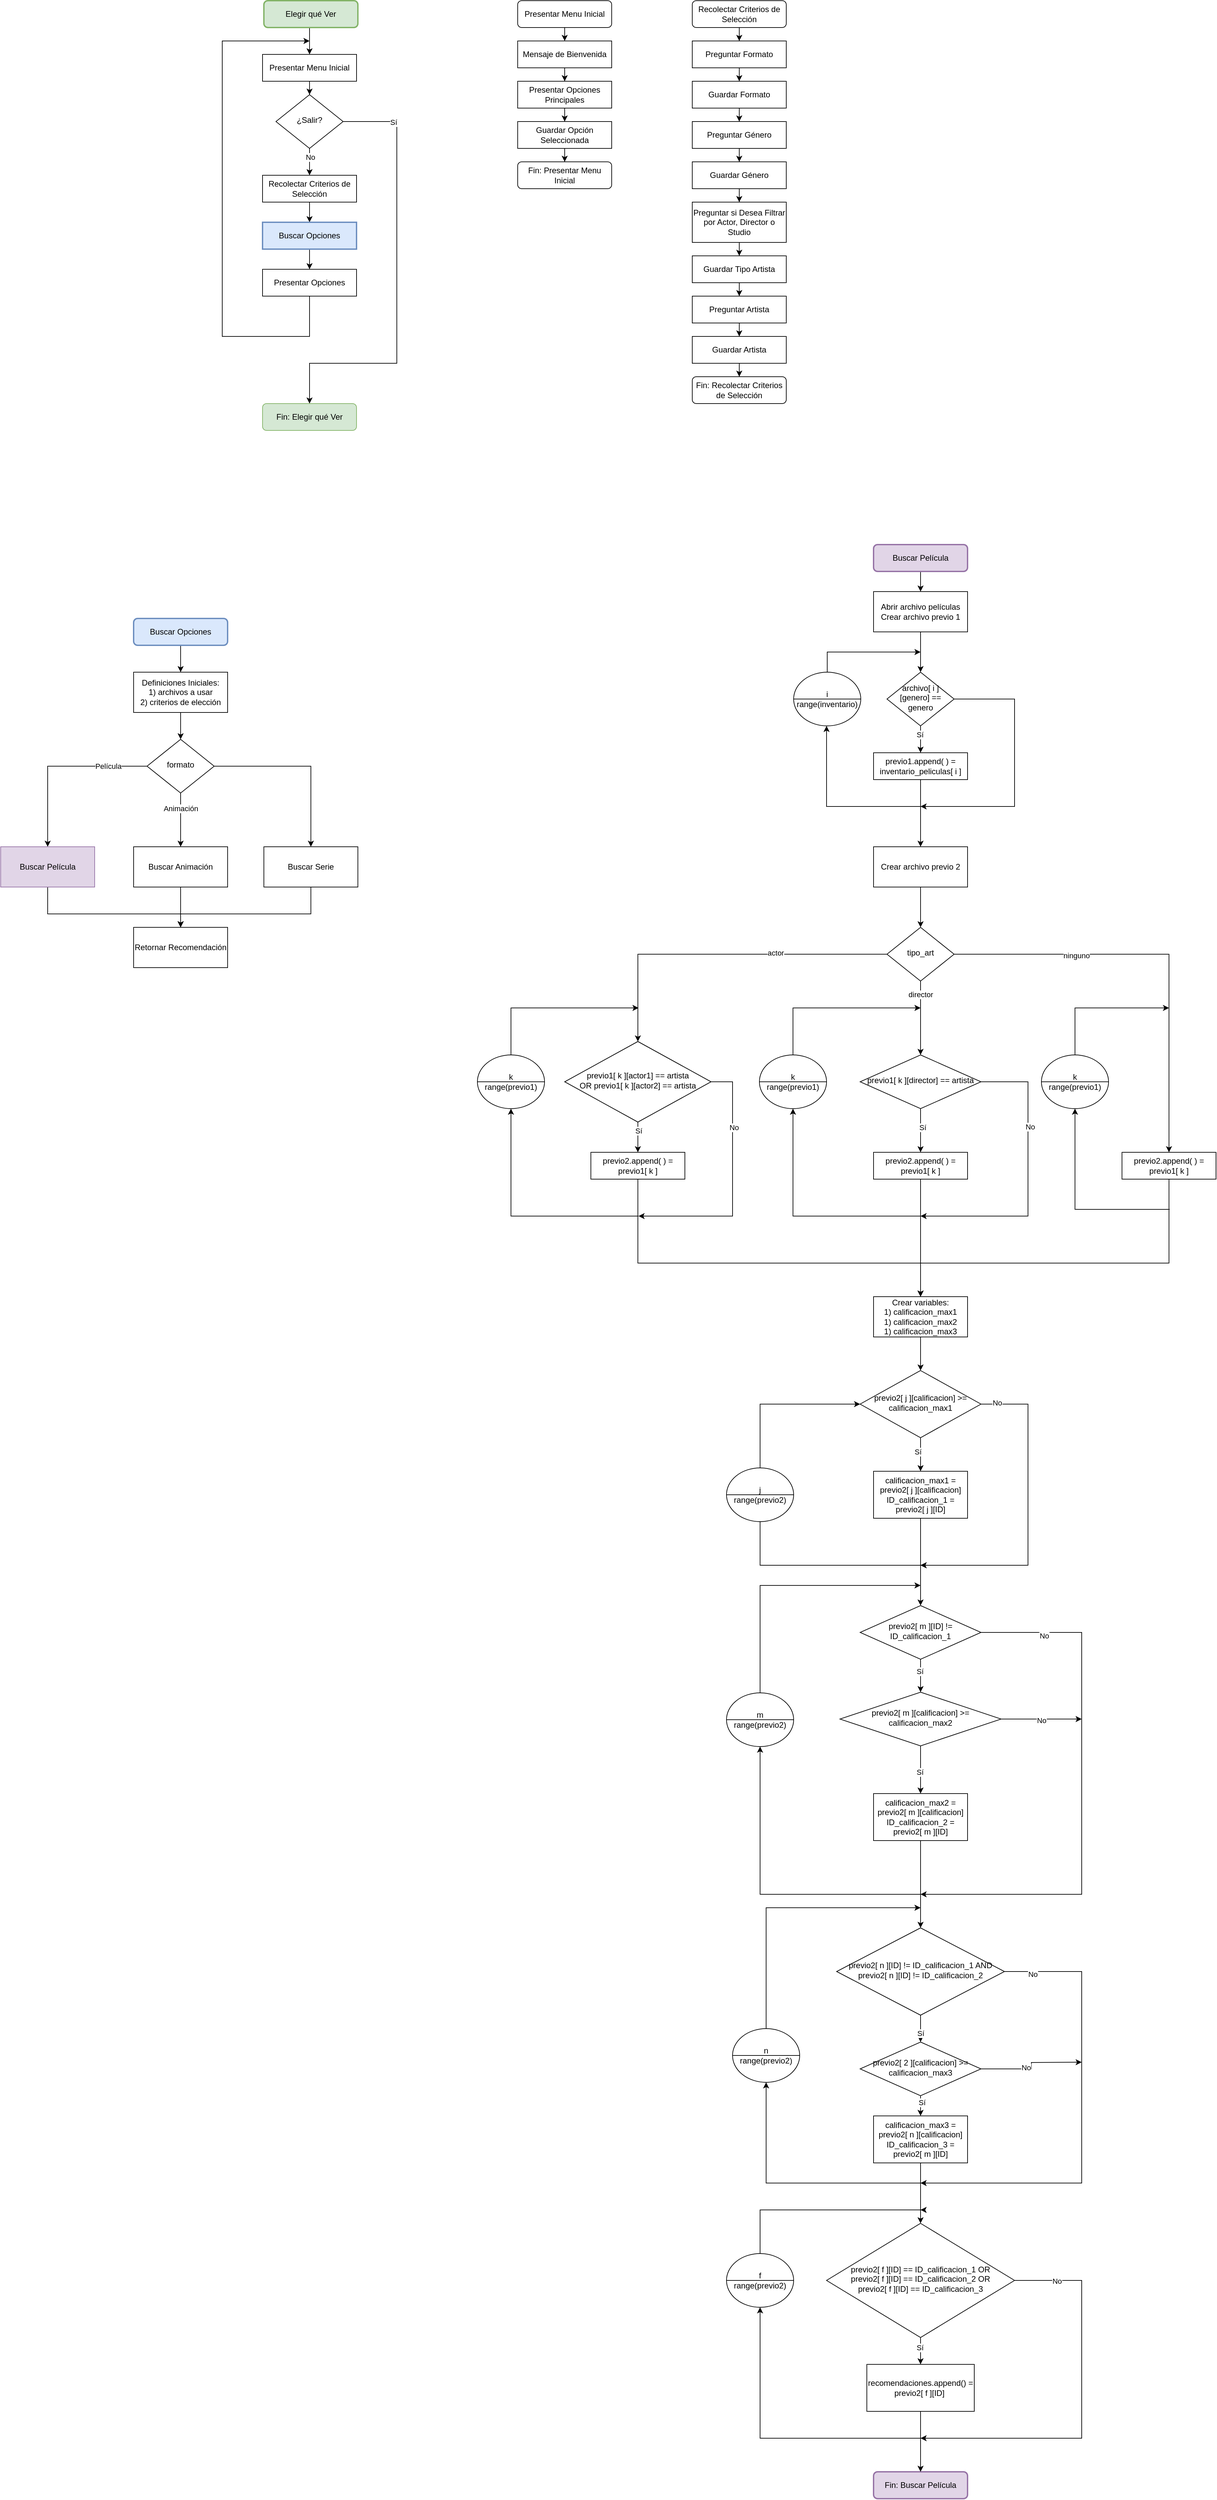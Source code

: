 <mxfile version="24.3.0" type="google" pages="2">
  <diagram id="C5RBs43oDa-KdzZeNtuy" name="Diagrama Flujo">
    <mxGraphModel grid="1" page="1" gridSize="10" guides="1" tooltips="1" connect="1" arrows="1" fold="1" pageScale="1" pageWidth="827" pageHeight="1169" math="0" shadow="0">
      <root>
        <mxCell id="WIyWlLk6GJQsqaUBKTNV-0" />
        <mxCell id="WIyWlLk6GJQsqaUBKTNV-1" parent="WIyWlLk6GJQsqaUBKTNV-0" />
        <mxCell id="LAayai723NJFUMAzi0xS-28" style="edgeStyle=orthogonalEdgeStyle;rounded=0;orthogonalLoop=1;jettySize=auto;html=1;align=center;fontFamily=Helvetica;" edge="1" parent="WIyWlLk6GJQsqaUBKTNV-1" source="WIyWlLk6GJQsqaUBKTNV-3" target="LAayai723NJFUMAzi0xS-20">
          <mxGeometry relative="1" as="geometry" />
        </mxCell>
        <mxCell id="WIyWlLk6GJQsqaUBKTNV-3" value="Presentar Menu Inicial" style="rounded=1;whiteSpace=wrap;html=1;fontSize=12;glass=0;strokeWidth=1;shadow=0;align=center;horizontal=1;verticalAlign=middle;arcSize=0;fontFamily=Helvetica;" vertex="1" parent="WIyWlLk6GJQsqaUBKTNV-1">
          <mxGeometry x="300" y="-1060" width="140" height="40" as="geometry" />
        </mxCell>
        <mxCell id="LAayai723NJFUMAzi0xS-14" style="edgeStyle=orthogonalEdgeStyle;rounded=0;orthogonalLoop=1;jettySize=auto;html=1;align=center;fontFamily=Helvetica;" edge="1" parent="WIyWlLk6GJQsqaUBKTNV-1" source="LAayai723NJFUMAzi0xS-3">
          <mxGeometry relative="1" as="geometry">
            <mxPoint x="370" y="-1080" as="targetPoint" />
            <Array as="points">
              <mxPoint x="370" y="-640" />
              <mxPoint x="240" y="-640" />
              <mxPoint x="240" y="-1080" />
            </Array>
            <mxPoint x="320" y="-640" as="sourcePoint" />
          </mxGeometry>
        </mxCell>
        <mxCell id="LAayai723NJFUMAzi0xS-16" style="edgeStyle=orthogonalEdgeStyle;rounded=0;orthogonalLoop=1;jettySize=auto;html=1;align=center;fontFamily=Helvetica;" edge="1" parent="WIyWlLk6GJQsqaUBKTNV-1" source="LAayai723NJFUMAzi0xS-1" target="LAayai723NJFUMAzi0xS-7">
          <mxGeometry relative="1" as="geometry">
            <mxPoint x="380" y="-820" as="targetPoint" />
            <Array as="points" />
          </mxGeometry>
        </mxCell>
        <mxCell id="LAayai723NJFUMAzi0xS-1" value="Recolectar Criterios de Selección" style="rounded=0;whiteSpace=wrap;html=1;fontSize=12;glass=0;strokeWidth=1;shadow=0;align=center;horizontal=1;verticalAlign=middle;arcSize=0;fontFamily=Helvetica;" vertex="1" parent="WIyWlLk6GJQsqaUBKTNV-1">
          <mxGeometry x="300" y="-880" width="140" height="40" as="geometry" />
        </mxCell>
        <mxCell id="LAayai723NJFUMAzi0xS-3" value="Presentar Opciones" style="rounded=1;whiteSpace=wrap;html=1;fontSize=12;glass=0;strokeWidth=1;shadow=0;align=center;horizontal=1;verticalAlign=middle;arcSize=0;fontFamily=Helvetica;" vertex="1" parent="WIyWlLk6GJQsqaUBKTNV-1">
          <mxGeometry x="300" y="-740" width="140" height="40" as="geometry" />
        </mxCell>
        <mxCell id="LAayai723NJFUMAzi0xS-11" style="edgeStyle=orthogonalEdgeStyle;rounded=0;orthogonalLoop=1;jettySize=auto;html=1;align=center;fontFamily=Helvetica;" edge="1" parent="WIyWlLk6GJQsqaUBKTNV-1" source="LAayai723NJFUMAzi0xS-7" target="LAayai723NJFUMAzi0xS-3">
          <mxGeometry relative="1" as="geometry" />
        </mxCell>
        <mxCell id="LAayai723NJFUMAzi0xS-7" value="Buscar Opciones" style="rounded=1;whiteSpace=wrap;html=1;fontSize=12;glass=0;strokeWidth=2;shadow=0;align=center;horizontal=1;verticalAlign=middle;arcSize=0;strokeColor=#6c8ebf;fontFamily=Helvetica;fillColor=#dae8fc;" vertex="1" parent="WIyWlLk6GJQsqaUBKTNV-1">
          <mxGeometry x="300" y="-810" width="140" height="40" as="geometry" />
        </mxCell>
        <mxCell id="LAayai723NJFUMAzi0xS-9" value="" style="edgeStyle=orthogonalEdgeStyle;rounded=0;orthogonalLoop=1;jettySize=auto;html=1;align=center;fontFamily=Helvetica;" edge="1" parent="WIyWlLk6GJQsqaUBKTNV-1" source="LAayai723NJFUMAzi0xS-8" target="WIyWlLk6GJQsqaUBKTNV-3">
          <mxGeometry relative="1" as="geometry">
            <mxPoint x="374" y="-1060" as="targetPoint" />
            <Array as="points">
              <mxPoint x="370" y="-1090" />
              <mxPoint x="370" y="-1090" />
            </Array>
          </mxGeometry>
        </mxCell>
        <mxCell id="LAayai723NJFUMAzi0xS-8" value="Elegir qué Ver" style="rounded=1;whiteSpace=wrap;html=1;align=center;fontFamily=Helvetica;strokeWidth=2;fillColor=#d5e8d4;strokeColor=#82b366;" vertex="1" parent="WIyWlLk6GJQsqaUBKTNV-1">
          <mxGeometry x="302" y="-1140" width="140" height="40" as="geometry" />
        </mxCell>
        <mxCell id="LAayai723NJFUMAzi0xS-24" style="edgeStyle=orthogonalEdgeStyle;rounded=0;orthogonalLoop=1;jettySize=auto;html=1;align=center;fontFamily=Helvetica;" edge="1" parent="WIyWlLk6GJQsqaUBKTNV-1" source="LAayai723NJFUMAzi0xS-20" target="LAayai723NJFUMAzi0xS-23">
          <mxGeometry relative="1" as="geometry">
            <mxPoint x="398" y="-660" as="targetPoint" />
            <Array as="points">
              <mxPoint x="500" y="-960" />
              <mxPoint x="500" y="-600" />
              <mxPoint x="370" y="-600" />
            </Array>
            <mxPoint x="448" y="-1080" as="sourcePoint" />
          </mxGeometry>
        </mxCell>
        <mxCell id="LAayai723NJFUMAzi0xS-31" value="Sí" style="edgeLabel;html=1;align=center;verticalAlign=middle;resizable=0;points=[];fontFamily=Helvetica;" connectable="0" vertex="1" parent="LAayai723NJFUMAzi0xS-24">
          <mxGeometry x="-0.763" y="-1" relative="1" as="geometry">
            <mxPoint as="offset" />
          </mxGeometry>
        </mxCell>
        <mxCell id="LAayai723NJFUMAzi0xS-29" style="edgeStyle=orthogonalEdgeStyle;rounded=0;orthogonalLoop=1;jettySize=auto;html=1;align=center;fontFamily=Helvetica;" edge="1" parent="WIyWlLk6GJQsqaUBKTNV-1" source="LAayai723NJFUMAzi0xS-20" target="LAayai723NJFUMAzi0xS-1">
          <mxGeometry relative="1" as="geometry" />
        </mxCell>
        <mxCell id="LAayai723NJFUMAzi0xS-30" value="No" style="edgeLabel;html=1;align=center;verticalAlign=middle;resizable=0;points=[];fontFamily=Helvetica;" connectable="0" vertex="1" parent="LAayai723NJFUMAzi0xS-29">
          <mxGeometry x="-0.35" y="1" relative="1" as="geometry">
            <mxPoint as="offset" />
          </mxGeometry>
        </mxCell>
        <mxCell id="LAayai723NJFUMAzi0xS-20" value="¿Salir?" style="rhombus;whiteSpace=wrap;html=1;shadow=0;fontFamily=Helvetica;fontSize=12;align=center;strokeWidth=1;spacing=6;spacingTop=-4;" vertex="1" parent="WIyWlLk6GJQsqaUBKTNV-1">
          <mxGeometry x="320" y="-1000" width="100" height="80" as="geometry" />
        </mxCell>
        <mxCell id="LAayai723NJFUMAzi0xS-23" value="Fin: Elegir qué Ver" style="rounded=1;whiteSpace=wrap;html=1;align=center;fontFamily=Helvetica;fillColor=#d5e8d4;strokeColor=#82b366;" vertex="1" parent="WIyWlLk6GJQsqaUBKTNV-1">
          <mxGeometry x="300" y="-540" width="140" height="40" as="geometry" />
        </mxCell>
        <mxCell id="1EtxA_1MqZFOX8c8LP41-2" style="edgeStyle=orthogonalEdgeStyle;rounded=0;orthogonalLoop=1;jettySize=auto;html=1;" edge="1" parent="WIyWlLk6GJQsqaUBKTNV-1" source="Q_uHoVtLZxtw0ozX1cx4-1" target="Q_uHoVtLZxtw0ozX1cx4-8">
          <mxGeometry relative="1" as="geometry" />
        </mxCell>
        <mxCell id="Q_uHoVtLZxtw0ozX1cx4-1" value="Mensaje de Bienvenida" style="rounded=1;whiteSpace=wrap;html=1;fontSize=12;glass=0;strokeWidth=1;shadow=0;align=center;horizontal=1;verticalAlign=middle;arcSize=0;fontFamily=Helvetica;" vertex="1" parent="WIyWlLk6GJQsqaUBKTNV-1">
          <mxGeometry x="680" y="-1080" width="140" height="40" as="geometry" />
        </mxCell>
        <mxCell id="1EtxA_1MqZFOX8c8LP41-0" style="edgeStyle=orthogonalEdgeStyle;rounded=0;orthogonalLoop=1;jettySize=auto;html=1;" edge="1" parent="WIyWlLk6GJQsqaUBKTNV-1" source="Q_uHoVtLZxtw0ozX1cx4-8" target="Q_uHoVtLZxtw0ozX1cx4-9">
          <mxGeometry relative="1" as="geometry" />
        </mxCell>
        <mxCell id="Q_uHoVtLZxtw0ozX1cx4-8" value="Presentar Opciones Principales" style="rounded=0;whiteSpace=wrap;html=1;fontSize=12;glass=0;strokeWidth=1;shadow=0;align=center;horizontal=1;verticalAlign=middle;arcSize=0;fontFamily=Helvetica;" vertex="1" parent="WIyWlLk6GJQsqaUBKTNV-1">
          <mxGeometry x="680" y="-1020" width="140" height="40" as="geometry" />
        </mxCell>
        <mxCell id="1EtxA_1MqZFOX8c8LP41-1" style="edgeStyle=orthogonalEdgeStyle;rounded=0;orthogonalLoop=1;jettySize=auto;html=1;" edge="1" parent="WIyWlLk6GJQsqaUBKTNV-1" source="Q_uHoVtLZxtw0ozX1cx4-9" target="Q_uHoVtLZxtw0ozX1cx4-22">
          <mxGeometry relative="1" as="geometry" />
        </mxCell>
        <mxCell id="Q_uHoVtLZxtw0ozX1cx4-9" value="Guardar Opción Seleccionada" style="rounded=1;whiteSpace=wrap;html=1;fontSize=12;glass=0;strokeWidth=1;shadow=0;align=center;horizontal=1;verticalAlign=middle;arcSize=0;fontFamily=Helvetica;" vertex="1" parent="WIyWlLk6GJQsqaUBKTNV-1">
          <mxGeometry x="680" y="-960" width="140" height="40" as="geometry" />
        </mxCell>
        <mxCell id="Q_uHoVtLZxtw0ozX1cx4-14" value="" style="edgeStyle=orthogonalEdgeStyle;rounded=0;orthogonalLoop=1;jettySize=auto;html=1;align=center;fontFamily=Helvetica;" edge="1" parent="WIyWlLk6GJQsqaUBKTNV-1" source="Q_uHoVtLZxtw0ozX1cx4-15" target="Q_uHoVtLZxtw0ozX1cx4-1">
          <mxGeometry relative="1" as="geometry">
            <mxPoint x="754" y="-1060" as="targetPoint" />
            <Array as="points">
              <mxPoint x="750" y="-1090" />
              <mxPoint x="750" y="-1090" />
            </Array>
          </mxGeometry>
        </mxCell>
        <mxCell id="Q_uHoVtLZxtw0ozX1cx4-15" value="Presentar Menu Inicial" style="rounded=1;whiteSpace=wrap;html=1;align=center;fontFamily=Helvetica;" vertex="1" parent="WIyWlLk6GJQsqaUBKTNV-1">
          <mxGeometry x="680" y="-1140" width="140" height="40" as="geometry" />
        </mxCell>
        <mxCell id="Q_uHoVtLZxtw0ozX1cx4-22" value="Fin: Presentar Menu Inicial" style="rounded=1;whiteSpace=wrap;html=1;align=center;fontFamily=Helvetica;" vertex="1" parent="WIyWlLk6GJQsqaUBKTNV-1">
          <mxGeometry x="680" y="-900" width="140" height="40" as="geometry" />
        </mxCell>
        <mxCell id="qPqYKTvxsL2XQVPMWcb9-0" style="edgeStyle=orthogonalEdgeStyle;rounded=0;orthogonalLoop=1;jettySize=auto;html=1;" edge="1" parent="WIyWlLk6GJQsqaUBKTNV-1" source="Q_uHoVtLZxtw0ozX1cx4-38" target="M_ZULPul1hcWOsDQe7Bn-1">
          <mxGeometry relative="1" as="geometry" />
        </mxCell>
        <mxCell id="Q_uHoVtLZxtw0ozX1cx4-38" value="Buscar Opciones" style="rounded=1;whiteSpace=wrap;html=1;align=center;fontFamily=Helvetica;fillColor=#dae8fc;strokeColor=#6c8ebf;strokeWidth=2;" vertex="1" parent="WIyWlLk6GJQsqaUBKTNV-1">
          <mxGeometry x="108" y="-220" width="140" height="40" as="geometry" />
        </mxCell>
        <mxCell id="1EtxA_1MqZFOX8c8LP41-4" style="edgeStyle=orthogonalEdgeStyle;rounded=0;orthogonalLoop=1;jettySize=auto;html=1;" edge="1" parent="WIyWlLk6GJQsqaUBKTNV-1" source="Q_uHoVtLZxtw0ozX1cx4-70" target="Q_uHoVtLZxtw0ozX1cx4-77">
          <mxGeometry relative="1" as="geometry" />
        </mxCell>
        <mxCell id="Q_uHoVtLZxtw0ozX1cx4-70" value="Preguntar Formato" style="rounded=1;whiteSpace=wrap;html=1;fontSize=12;glass=0;strokeWidth=1;shadow=0;align=center;horizontal=1;verticalAlign=middle;arcSize=0;fontFamily=Helvetica;" vertex="1" parent="WIyWlLk6GJQsqaUBKTNV-1">
          <mxGeometry x="940" y="-1080" width="140" height="40" as="geometry" />
        </mxCell>
        <mxCell id="1EtxA_1MqZFOX8c8LP41-5" style="edgeStyle=orthogonalEdgeStyle;rounded=0;orthogonalLoop=1;jettySize=auto;html=1;" edge="1" parent="WIyWlLk6GJQsqaUBKTNV-1" source="Q_uHoVtLZxtw0ozX1cx4-77" target="Q_uHoVtLZxtw0ozX1cx4-117">
          <mxGeometry relative="1" as="geometry" />
        </mxCell>
        <mxCell id="Q_uHoVtLZxtw0ozX1cx4-77" value="Guardar Formato" style="rounded=0;whiteSpace=wrap;html=1;fontSize=12;glass=0;strokeWidth=1;shadow=0;align=center;horizontal=1;verticalAlign=middle;arcSize=0;fontFamily=Helvetica;" vertex="1" parent="WIyWlLk6GJQsqaUBKTNV-1">
          <mxGeometry x="940" y="-1020" width="140" height="40" as="geometry" />
        </mxCell>
        <mxCell id="Q_uHoVtLZxtw0ozX1cx4-83" value="" style="edgeStyle=orthogonalEdgeStyle;rounded=0;orthogonalLoop=1;jettySize=auto;html=1;align=center;fontFamily=Helvetica;" edge="1" parent="WIyWlLk6GJQsqaUBKTNV-1" source="Q_uHoVtLZxtw0ozX1cx4-115" target="Q_uHoVtLZxtw0ozX1cx4-70">
          <mxGeometry relative="1" as="geometry">
            <mxPoint x="1014" y="-1050" as="targetPoint" />
            <Array as="points" />
            <mxPoint x="1010" y="-1090" as="sourcePoint" />
          </mxGeometry>
        </mxCell>
        <mxCell id="Q_uHoVtLZxtw0ozX1cx4-91" value="Fin: Recolectar Criterios de Selección" style="rounded=1;whiteSpace=wrap;html=1;align=center;fontFamily=Helvetica;" vertex="1" parent="WIyWlLk6GJQsqaUBKTNV-1">
          <mxGeometry x="940" y="-580" width="140" height="40" as="geometry" />
        </mxCell>
        <mxCell id="Q_uHoVtLZxtw0ozX1cx4-115" value="Recolectar Criterios de Selección" style="rounded=1;whiteSpace=wrap;html=1;align=center;fontFamily=Helvetica;" vertex="1" parent="WIyWlLk6GJQsqaUBKTNV-1">
          <mxGeometry x="940" y="-1140" width="140" height="40" as="geometry" />
        </mxCell>
        <mxCell id="1EtxA_1MqZFOX8c8LP41-6" style="edgeStyle=orthogonalEdgeStyle;rounded=0;orthogonalLoop=1;jettySize=auto;html=1;" edge="1" parent="WIyWlLk6GJQsqaUBKTNV-1" source="Q_uHoVtLZxtw0ozX1cx4-117" target="Q_uHoVtLZxtw0ozX1cx4-118">
          <mxGeometry relative="1" as="geometry" />
        </mxCell>
        <mxCell id="Q_uHoVtLZxtw0ozX1cx4-117" value="Preguntar Género" style="rounded=1;whiteSpace=wrap;html=1;fontSize=12;glass=0;strokeWidth=1;shadow=0;align=center;horizontal=1;verticalAlign=middle;arcSize=0;fontFamily=Helvetica;" vertex="1" parent="WIyWlLk6GJQsqaUBKTNV-1">
          <mxGeometry x="940" y="-960" width="140" height="40" as="geometry" />
        </mxCell>
        <mxCell id="1EtxA_1MqZFOX8c8LP41-7" style="edgeStyle=orthogonalEdgeStyle;rounded=0;orthogonalLoop=1;jettySize=auto;html=1;" edge="1" parent="WIyWlLk6GJQsqaUBKTNV-1" source="Q_uHoVtLZxtw0ozX1cx4-118" target="Q_uHoVtLZxtw0ozX1cx4-120">
          <mxGeometry relative="1" as="geometry" />
        </mxCell>
        <mxCell id="Q_uHoVtLZxtw0ozX1cx4-118" value="Guardar Género" style="rounded=0;whiteSpace=wrap;html=1;fontSize=12;glass=0;strokeWidth=1;shadow=0;align=center;horizontal=1;verticalAlign=middle;arcSize=0;fontFamily=Helvetica;" vertex="1" parent="WIyWlLk6GJQsqaUBKTNV-1">
          <mxGeometry x="940" y="-900" width="140" height="40" as="geometry" />
        </mxCell>
        <mxCell id="1EtxA_1MqZFOX8c8LP41-9" style="edgeStyle=orthogonalEdgeStyle;rounded=0;orthogonalLoop=1;jettySize=auto;html=1;" edge="1" parent="WIyWlLk6GJQsqaUBKTNV-1" source="Q_uHoVtLZxtw0ozX1cx4-120" target="Q_uHoVtLZxtw0ozX1cx4-124">
          <mxGeometry relative="1" as="geometry" />
        </mxCell>
        <mxCell id="Q_uHoVtLZxtw0ozX1cx4-120" value="Preguntar si Desea Filtrar por Actor, Director o Studio" style="rounded=1;whiteSpace=wrap;html=1;fontSize=12;glass=0;strokeWidth=1;shadow=0;align=center;horizontal=1;verticalAlign=middle;arcSize=0;fontFamily=Helvetica;" vertex="1" parent="WIyWlLk6GJQsqaUBKTNV-1">
          <mxGeometry x="940" y="-840" width="140" height="60" as="geometry" />
        </mxCell>
        <mxCell id="1EtxA_1MqZFOX8c8LP41-11" style="edgeStyle=orthogonalEdgeStyle;rounded=0;orthogonalLoop=1;jettySize=auto;html=1;" edge="1" parent="WIyWlLk6GJQsqaUBKTNV-1" source="Q_uHoVtLZxtw0ozX1cx4-123" target="Q_uHoVtLZxtw0ozX1cx4-91">
          <mxGeometry relative="1" as="geometry" />
        </mxCell>
        <mxCell id="Q_uHoVtLZxtw0ozX1cx4-123" value="Guardar Artista" style="rounded=0;whiteSpace=wrap;html=1;fontSize=12;glass=0;strokeWidth=1;shadow=0;align=center;horizontal=1;verticalAlign=middle;arcSize=0;fontFamily=Helvetica;" vertex="1" parent="WIyWlLk6GJQsqaUBKTNV-1">
          <mxGeometry x="940" y="-640" width="140" height="40" as="geometry" />
        </mxCell>
        <mxCell id="1EtxA_1MqZFOX8c8LP41-8" style="edgeStyle=orthogonalEdgeStyle;rounded=0;orthogonalLoop=1;jettySize=auto;html=1;" edge="1" parent="WIyWlLk6GJQsqaUBKTNV-1" source="Q_uHoVtLZxtw0ozX1cx4-124" target="xOi3PLssuOtdPc7cSbqe-66">
          <mxGeometry relative="1" as="geometry" />
        </mxCell>
        <mxCell id="Q_uHoVtLZxtw0ozX1cx4-124" value="Guardar Tipo Artista" style="rounded=0;whiteSpace=wrap;html=1;fontSize=12;glass=0;strokeWidth=1;shadow=0;align=center;horizontal=1;verticalAlign=middle;arcSize=0;fontFamily=Helvetica;" vertex="1" parent="WIyWlLk6GJQsqaUBKTNV-1">
          <mxGeometry x="940" y="-760" width="140" height="40" as="geometry" />
        </mxCell>
        <mxCell id="xOi3PLssuOtdPc7cSbqe-15" style="edgeStyle=orthogonalEdgeStyle;rounded=0;orthogonalLoop=1;jettySize=auto;html=1;entryX=0.5;entryY=0;entryDx=0;entryDy=0;" edge="1" parent="WIyWlLk6GJQsqaUBKTNV-1" source="Ja6stTK6MIuIbJF59Wsh-6" target="EkAIFkrPFf19M-h8upW9-62">
          <mxGeometry relative="1" as="geometry">
            <mxPoint x="178" y="170" as="targetPoint" />
          </mxGeometry>
        </mxCell>
        <mxCell id="EkAIFkrPFf19M-h8upW9-59" value="Animación" style="edgeLabel;html=1;align=center;verticalAlign=middle;resizable=0;points=[];" connectable="0" vertex="1" parent="xOi3PLssuOtdPc7cSbqe-15">
          <mxGeometry x="-0.309" y="-1" relative="1" as="geometry">
            <mxPoint x="1" y="-5" as="offset" />
          </mxGeometry>
        </mxCell>
        <mxCell id="EkAIFkrPFf19M-h8upW9-56" style="edgeStyle=orthogonalEdgeStyle;rounded=0;orthogonalLoop=1;jettySize=auto;html=1;exitX=0;exitY=0.5;exitDx=0;exitDy=0;entryX=0.5;entryY=0;entryDx=0;entryDy=0;" edge="1" parent="WIyWlLk6GJQsqaUBKTNV-1" source="Ja6stTK6MIuIbJF59Wsh-6" target="EkAIFkrPFf19M-h8upW9-61">
          <mxGeometry relative="1" as="geometry">
            <mxPoint x="-90" y="80" as="targetPoint" />
          </mxGeometry>
        </mxCell>
        <mxCell id="EkAIFkrPFf19M-h8upW9-58" value="Película" style="edgeLabel;html=1;align=center;verticalAlign=middle;resizable=0;points=[];" connectable="0" vertex="1" parent="EkAIFkrPFf19M-h8upW9-56">
          <mxGeometry x="-0.713" y="3" relative="1" as="geometry">
            <mxPoint x="-20" y="-3" as="offset" />
          </mxGeometry>
        </mxCell>
        <mxCell id="TgdGyLAeBOjxs6yXoLCY-0" style="edgeStyle=orthogonalEdgeStyle;rounded=0;orthogonalLoop=1;jettySize=auto;html=1;entryX=0.5;entryY=0;entryDx=0;entryDy=0;" edge="1" parent="WIyWlLk6GJQsqaUBKTNV-1" source="Ja6stTK6MIuIbJF59Wsh-6" target="EkAIFkrPFf19M-h8upW9-60">
          <mxGeometry relative="1" as="geometry" />
        </mxCell>
        <mxCell id="Ja6stTK6MIuIbJF59Wsh-6" value="formato" style="rhombus;whiteSpace=wrap;html=1;shadow=0;fontFamily=Helvetica;fontSize=12;align=center;strokeWidth=1;spacing=6;spacingTop=-4;" vertex="1" parent="WIyWlLk6GJQsqaUBKTNV-1">
          <mxGeometry x="128" y="-40" width="100" height="80" as="geometry" />
        </mxCell>
        <mxCell id="EkAIFkrPFf19M-h8upW9-57" style="edgeStyle=orthogonalEdgeStyle;rounded=0;orthogonalLoop=1;jettySize=auto;html=1;" edge="1" parent="WIyWlLk6GJQsqaUBKTNV-1" source="M_ZULPul1hcWOsDQe7Bn-1" target="Ja6stTK6MIuIbJF59Wsh-6">
          <mxGeometry relative="1" as="geometry" />
        </mxCell>
        <mxCell id="M_ZULPul1hcWOsDQe7Bn-1" value="&lt;div&gt;Definiciones Iniciales:&lt;br&gt;1) archivos a usar&lt;br&gt;2) criterios de elección&lt;/div&gt;" style="rounded=1;whiteSpace=wrap;html=1;fontSize=12;glass=0;strokeWidth=1;shadow=0;align=center;horizontal=1;verticalAlign=middle;arcSize=0;fontFamily=Helvetica;" vertex="1" parent="WIyWlLk6GJQsqaUBKTNV-1">
          <mxGeometry x="108" y="-140" width="140" height="60" as="geometry" />
        </mxCell>
        <mxCell id="1EtxA_1MqZFOX8c8LP41-10" style="edgeStyle=orthogonalEdgeStyle;rounded=0;orthogonalLoop=1;jettySize=auto;html=1;" edge="1" parent="WIyWlLk6GJQsqaUBKTNV-1" source="xOi3PLssuOtdPc7cSbqe-66" target="Q_uHoVtLZxtw0ozX1cx4-123">
          <mxGeometry relative="1" as="geometry" />
        </mxCell>
        <mxCell id="xOi3PLssuOtdPc7cSbqe-66" value="Preguntar Artista" style="rounded=1;whiteSpace=wrap;html=1;fontSize=12;glass=0;strokeWidth=1;shadow=0;align=center;horizontal=1;verticalAlign=middle;arcSize=0;fontFamily=Helvetica;" vertex="1" parent="WIyWlLk6GJQsqaUBKTNV-1">
          <mxGeometry x="940" y="-700" width="140" height="40" as="geometry" />
        </mxCell>
        <mxCell id="TgdGyLAeBOjxs6yXoLCY-2" style="edgeStyle=orthogonalEdgeStyle;rounded=0;orthogonalLoop=1;jettySize=auto;html=1;entryX=0.5;entryY=0;entryDx=0;entryDy=0;" edge="1" parent="WIyWlLk6GJQsqaUBKTNV-1" source="EkAIFkrPFf19M-h8upW9-2" target="EkAIFkrPFf19M-h8upW9-67">
          <mxGeometry relative="1" as="geometry" />
        </mxCell>
        <mxCell id="EkAIFkrPFf19M-h8upW9-2" value="previo1.append( ) = inventario_peliculas[ i ]" style="rounded=1;whiteSpace=wrap;html=1;fontSize=12;glass=0;strokeWidth=1;shadow=0;align=center;horizontal=1;verticalAlign=middle;arcSize=0;fontFamily=Helvetica;" vertex="1" parent="WIyWlLk6GJQsqaUBKTNV-1">
          <mxGeometry x="1210" y="-20" width="140" height="40" as="geometry" />
        </mxCell>
        <mxCell id="EkAIFkrPFf19M-h8upW9-3" style="edgeStyle=orthogonalEdgeStyle;rounded=0;orthogonalLoop=1;jettySize=auto;html=1;" edge="1" parent="WIyWlLk6GJQsqaUBKTNV-1" source="EkAIFkrPFf19M-h8upW9-4" target="EkAIFkrPFf19M-h8upW9-24">
          <mxGeometry relative="1" as="geometry" />
        </mxCell>
        <mxCell id="EkAIFkrPFf19M-h8upW9-4" value="Buscar Película" style="rounded=1;whiteSpace=wrap;html=1;align=center;fontFamily=Helvetica;fillColor=#e1d5e7;strokeColor=#9673a6;strokeWidth=2;" vertex="1" parent="WIyWlLk6GJQsqaUBKTNV-1">
          <mxGeometry x="1210" y="-330" width="140" height="40" as="geometry" />
        </mxCell>
        <mxCell id="EkAIFkrPFf19M-h8upW9-5" value="Fin: Buscar Película" style="rounded=1;whiteSpace=wrap;html=1;align=center;fontFamily=Helvetica;fillColor=#e1d5e7;strokeColor=#9673a6;strokeWidth=2;" vertex="1" parent="WIyWlLk6GJQsqaUBKTNV-1">
          <mxGeometry x="1210" y="2540" width="140" height="40" as="geometry" />
        </mxCell>
        <mxCell id="EkAIFkrPFf19M-h8upW9-13" style="edgeStyle=orthogonalEdgeStyle;rounded=0;orthogonalLoop=1;jettySize=auto;html=1;" edge="1" parent="WIyWlLk6GJQsqaUBKTNV-1" source="EkAIFkrPFf19M-h8upW9-17" target="EkAIFkrPFf19M-h8upW9-2">
          <mxGeometry relative="1" as="geometry" />
        </mxCell>
        <mxCell id="EkAIFkrPFf19M-h8upW9-14" value="Sí" style="edgeLabel;html=1;align=center;verticalAlign=middle;resizable=0;points=[];" connectable="0" vertex="1" parent="EkAIFkrPFf19M-h8upW9-13">
          <mxGeometry x="-0.357" y="-1" relative="1" as="geometry">
            <mxPoint as="offset" />
          </mxGeometry>
        </mxCell>
        <mxCell id="TgdGyLAeBOjxs6yXoLCY-1" style="edgeStyle=orthogonalEdgeStyle;rounded=0;orthogonalLoop=1;jettySize=auto;html=1;" edge="1" parent="WIyWlLk6GJQsqaUBKTNV-1" source="EkAIFkrPFf19M-h8upW9-17">
          <mxGeometry relative="1" as="geometry">
            <mxPoint x="1280" y="60" as="targetPoint" />
            <Array as="points">
              <mxPoint x="1420" y="-100" />
              <mxPoint x="1420" y="60" />
            </Array>
          </mxGeometry>
        </mxCell>
        <mxCell id="EkAIFkrPFf19M-h8upW9-17" value="archivo[ i ][genero] == genero" style="rhombus;whiteSpace=wrap;html=1;shadow=0;fontFamily=Helvetica;fontSize=12;align=center;strokeWidth=1;spacing=6;spacingTop=-4;" vertex="1" parent="WIyWlLk6GJQsqaUBKTNV-1">
          <mxGeometry x="1230" y="-140" width="100" height="80" as="geometry" />
        </mxCell>
        <mxCell id="EkAIFkrPFf19M-h8upW9-18" style="edgeStyle=orthogonalEdgeStyle;rounded=0;orthogonalLoop=1;jettySize=auto;html=1;" edge="1" parent="WIyWlLk6GJQsqaUBKTNV-1" target="EkAIFkrPFf19M-h8upW9-21">
          <mxGeometry relative="1" as="geometry">
            <mxPoint x="1280" y="60" as="sourcePoint" />
            <Array as="points">
              <mxPoint x="1280" y="60" />
              <mxPoint x="1140" y="60" />
            </Array>
          </mxGeometry>
        </mxCell>
        <mxCell id="EkAIFkrPFf19M-h8upW9-20" style="edgeStyle=orthogonalEdgeStyle;rounded=0;orthogonalLoop=1;jettySize=auto;html=1;" edge="1" parent="WIyWlLk6GJQsqaUBKTNV-1" source="EkAIFkrPFf19M-h8upW9-21">
          <mxGeometry relative="1" as="geometry">
            <mxPoint x="1280" y="-170" as="targetPoint" />
            <Array as="points">
              <mxPoint x="1141" y="-170" />
              <mxPoint x="1280" y="-170" />
            </Array>
          </mxGeometry>
        </mxCell>
        <mxCell id="EkAIFkrPFf19M-h8upW9-21" value="i&lt;div&gt;range(inventario)&lt;/div&gt;" style="shape=lineEllipse;perimeter=ellipsePerimeter;whiteSpace=wrap;html=1;backgroundOutline=1;" vertex="1" parent="WIyWlLk6GJQsqaUBKTNV-1">
          <mxGeometry x="1091" y="-140" width="100" height="80" as="geometry" />
        </mxCell>
        <mxCell id="EkAIFkrPFf19M-h8upW9-22" style="edgeStyle=orthogonalEdgeStyle;rounded=0;orthogonalLoop=1;jettySize=auto;html=1;" edge="1" parent="WIyWlLk6GJQsqaUBKTNV-1" source="EkAIFkrPFf19M-h8upW9-24" target="EkAIFkrPFf19M-h8upW9-17">
          <mxGeometry relative="1" as="geometry" />
        </mxCell>
        <mxCell id="EkAIFkrPFf19M-h8upW9-24" value="Abrir archivo películas&lt;br&gt;Crear archivo previo 1" style="rounded=1;whiteSpace=wrap;html=1;fontSize=12;glass=0;strokeWidth=1;shadow=0;align=center;horizontal=1;verticalAlign=middle;arcSize=0;fontFamily=Helvetica;" vertex="1" parent="WIyWlLk6GJQsqaUBKTNV-1">
          <mxGeometry x="1210" y="-260" width="140" height="60" as="geometry" />
        </mxCell>
        <mxCell id="TgdGyLAeBOjxs6yXoLCY-6" style="edgeStyle=orthogonalEdgeStyle;rounded=0;orthogonalLoop=1;jettySize=auto;html=1;" edge="1" parent="WIyWlLk6GJQsqaUBKTNV-1" source="EkAIFkrPFf19M-h8upW9-36">
          <mxGeometry relative="1" as="geometry">
            <mxPoint x="860" y="360" as="targetPoint" />
            <Array as="points">
              <mxPoint x="670" y="360" />
            </Array>
          </mxGeometry>
        </mxCell>
        <mxCell id="TgdGyLAeBOjxs6yXoLCY-14" style="edgeStyle=orthogonalEdgeStyle;rounded=0;orthogonalLoop=1;jettySize=auto;html=1;" edge="1" parent="WIyWlLk6GJQsqaUBKTNV-1" target="EkAIFkrPFf19M-h8upW9-36">
          <mxGeometry relative="1" as="geometry">
            <mxPoint x="860" y="670" as="sourcePoint" />
            <Array as="points">
              <mxPoint x="670" y="670" />
            </Array>
          </mxGeometry>
        </mxCell>
        <mxCell id="EkAIFkrPFf19M-h8upW9-36" value="&lt;div&gt;k&lt;/div&gt;&lt;div&gt;range(previo1)&lt;/div&gt;" style="shape=lineEllipse;perimeter=ellipsePerimeter;whiteSpace=wrap;html=1;backgroundOutline=1;" vertex="1" parent="WIyWlLk6GJQsqaUBKTNV-1">
          <mxGeometry x="620" y="430" width="100" height="80" as="geometry" />
        </mxCell>
        <mxCell id="TgdGyLAeBOjxs6yXoLCY-5" style="edgeStyle=orthogonalEdgeStyle;rounded=0;orthogonalLoop=1;jettySize=auto;html=1;" edge="1" parent="WIyWlLk6GJQsqaUBKTNV-1" source="EkAIFkrPFf19M-h8upW9-39">
          <mxGeometry relative="1" as="geometry">
            <mxPoint x="1280" y="360" as="targetPoint" />
            <Array as="points">
              <mxPoint x="1090" y="360" />
            </Array>
          </mxGeometry>
        </mxCell>
        <mxCell id="TgdGyLAeBOjxs6yXoLCY-15" style="edgeStyle=orthogonalEdgeStyle;rounded=0;orthogonalLoop=1;jettySize=auto;html=1;exitX=0.5;exitY=1;exitDx=0;exitDy=0;entryX=0.5;entryY=1;entryDx=0;entryDy=0;" edge="1" parent="WIyWlLk6GJQsqaUBKTNV-1" target="EkAIFkrPFf19M-h8upW9-39">
          <mxGeometry relative="1" as="geometry">
            <mxPoint x="1280" y="670" as="sourcePoint" />
            <Array as="points">
              <mxPoint x="1090" y="670" />
            </Array>
          </mxGeometry>
        </mxCell>
        <mxCell id="EkAIFkrPFf19M-h8upW9-39" value="&lt;div&gt;k&lt;/div&gt;&lt;div&gt;range(previo1)&lt;/div&gt;" style="shape=lineEllipse;perimeter=ellipsePerimeter;whiteSpace=wrap;html=1;backgroundOutline=1;" vertex="1" parent="WIyWlLk6GJQsqaUBKTNV-1">
          <mxGeometry x="1040" y="430" width="100" height="80" as="geometry" />
        </mxCell>
        <mxCell id="EkAIFkrPFf19M-h8upW9-40" style="edgeStyle=orthogonalEdgeStyle;rounded=0;orthogonalLoop=1;jettySize=auto;html=1;exitX=0.5;exitY=1;exitDx=0;exitDy=0;" edge="1" parent="WIyWlLk6GJQsqaUBKTNV-1" source="EkAIFkrPFf19M-h8upW9-46" target="EkAIFkrPFf19M-h8upW9-55">
          <mxGeometry relative="1" as="geometry">
            <mxPoint x="1340" y="300" as="sourcePoint" />
            <mxPoint x="1290" y="430" as="targetPoint" />
            <Array as="points" />
          </mxGeometry>
        </mxCell>
        <mxCell id="EkAIFkrPFf19M-h8upW9-70" value="director" style="edgeLabel;html=1;align=center;verticalAlign=middle;resizable=0;points=[];" connectable="0" vertex="1" parent="EkAIFkrPFf19M-h8upW9-40">
          <mxGeometry x="-0.403" relative="1" as="geometry">
            <mxPoint y="-13" as="offset" />
          </mxGeometry>
        </mxCell>
        <mxCell id="EkAIFkrPFf19M-h8upW9-43" style="edgeStyle=orthogonalEdgeStyle;rounded=0;orthogonalLoop=1;jettySize=auto;html=1;" edge="1" parent="WIyWlLk6GJQsqaUBKTNV-1" source="EkAIFkrPFf19M-h8upW9-46" target="EkAIFkrPFf19M-h8upW9-52">
          <mxGeometry relative="1" as="geometry" />
        </mxCell>
        <mxCell id="EkAIFkrPFf19M-h8upW9-44" value="actor" style="edgeLabel;html=1;align=center;verticalAlign=middle;resizable=0;points=[];" connectable="0" vertex="1" parent="EkAIFkrPFf19M-h8upW9-43">
          <mxGeometry x="-0.337" y="-2" relative="1" as="geometry">
            <mxPoint as="offset" />
          </mxGeometry>
        </mxCell>
        <mxCell id="EkAIFkrPFf19M-h8upW9-77" style="edgeStyle=orthogonalEdgeStyle;rounded=0;orthogonalLoop=1;jettySize=auto;html=1;entryX=0.5;entryY=0;entryDx=0;entryDy=0;" edge="1" parent="WIyWlLk6GJQsqaUBKTNV-1" source="EkAIFkrPFf19M-h8upW9-46" target="EkAIFkrPFf19M-h8upW9-80">
          <mxGeometry relative="1" as="geometry">
            <mxPoint x="1640" y="480" as="targetPoint" />
          </mxGeometry>
        </mxCell>
        <mxCell id="EkAIFkrPFf19M-h8upW9-78" value="ninguno" style="edgeLabel;html=1;align=center;verticalAlign=middle;resizable=0;points=[];" connectable="0" vertex="1" parent="EkAIFkrPFf19M-h8upW9-77">
          <mxGeometry x="-0.408" y="-2" relative="1" as="geometry">
            <mxPoint as="offset" />
          </mxGeometry>
        </mxCell>
        <mxCell id="EkAIFkrPFf19M-h8upW9-46" value="tipo_art" style="rhombus;whiteSpace=wrap;html=1;shadow=0;fontFamily=Helvetica;fontSize=12;align=center;strokeWidth=1;spacing=6;spacingTop=-4;" vertex="1" parent="WIyWlLk6GJQsqaUBKTNV-1">
          <mxGeometry x="1230" y="240" width="100" height="80" as="geometry" />
        </mxCell>
        <mxCell id="TgdGyLAeBOjxs6yXoLCY-8" style="edgeStyle=orthogonalEdgeStyle;rounded=0;orthogonalLoop=1;jettySize=auto;html=1;entryX=0.5;entryY=0;entryDx=0;entryDy=0;" edge="1" parent="WIyWlLk6GJQsqaUBKTNV-1" source="EkAIFkrPFf19M-h8upW9-47" target="EkAIFkrPFf19M-h8upW9-85">
          <mxGeometry relative="1" as="geometry">
            <mxPoint x="859" y="750" as="targetPoint" />
            <Array as="points">
              <mxPoint x="859" y="740" />
              <mxPoint x="1280" y="740" />
            </Array>
          </mxGeometry>
        </mxCell>
        <mxCell id="EkAIFkrPFf19M-h8upW9-47" value="previo2.append( ) = previo1[ k ]" style="rounded=1;whiteSpace=wrap;html=1;fontSize=12;glass=0;strokeWidth=1;shadow=0;align=center;horizontal=1;verticalAlign=middle;arcSize=0;fontFamily=Helvetica;" vertex="1" parent="WIyWlLk6GJQsqaUBKTNV-1">
          <mxGeometry x="789" y="575" width="140" height="40" as="geometry" />
        </mxCell>
        <mxCell id="TgdGyLAeBOjxs6yXoLCY-4" style="edgeStyle=orthogonalEdgeStyle;rounded=0;orthogonalLoop=1;jettySize=auto;html=1;entryX=0.5;entryY=0;entryDx=0;entryDy=0;" edge="1" parent="WIyWlLk6GJQsqaUBKTNV-1" source="EkAIFkrPFf19M-h8upW9-52" target="EkAIFkrPFf19M-h8upW9-47">
          <mxGeometry relative="1" as="geometry" />
        </mxCell>
        <mxCell id="TgdGyLAeBOjxs6yXoLCY-12" value="Sí" style="edgeLabel;html=1;align=center;verticalAlign=middle;resizable=0;points=[];" connectable="0" vertex="1" parent="TgdGyLAeBOjxs6yXoLCY-4">
          <mxGeometry x="-0.422" y="1" relative="1" as="geometry">
            <mxPoint as="offset" />
          </mxGeometry>
        </mxCell>
        <mxCell id="TgdGyLAeBOjxs6yXoLCY-11" style="edgeStyle=orthogonalEdgeStyle;rounded=0;orthogonalLoop=1;jettySize=auto;html=1;" edge="1" parent="WIyWlLk6GJQsqaUBKTNV-1" source="EkAIFkrPFf19M-h8upW9-52">
          <mxGeometry relative="1" as="geometry">
            <mxPoint x="860" y="670" as="targetPoint" />
            <Array as="points">
              <mxPoint x="1000" y="470" />
              <mxPoint x="1000" y="670" />
            </Array>
          </mxGeometry>
        </mxCell>
        <mxCell id="TgdGyLAeBOjxs6yXoLCY-13" value="No" style="edgeLabel;html=1;align=center;verticalAlign=middle;resizable=0;points=[];" connectable="0" vertex="1" parent="TgdGyLAeBOjxs6yXoLCY-11">
          <mxGeometry x="-0.462" y="2" relative="1" as="geometry">
            <mxPoint as="offset" />
          </mxGeometry>
        </mxCell>
        <mxCell id="EkAIFkrPFf19M-h8upW9-52" value="&lt;div style=&quot;&quot;&gt;&lt;span style=&quot;background-color: initial;&quot;&gt;previo1[ k ][actor1] == artista&lt;/span&gt;&lt;/div&gt;&lt;div style=&quot;&quot;&gt;&lt;span style=&quot;background-color: initial;&quot;&gt;OR previo1[ k ][actor2]&amp;nbsp;== artista&lt;/span&gt;&lt;/div&gt;" style="rhombus;whiteSpace=wrap;html=1;shadow=0;fontFamily=Helvetica;fontSize=12;align=center;strokeWidth=1;spacing=6;spacingTop=-4;" vertex="1" parent="WIyWlLk6GJQsqaUBKTNV-1">
          <mxGeometry x="750" y="410" width="218" height="120" as="geometry" />
        </mxCell>
        <mxCell id="EkAIFkrPFf19M-h8upW9-53" style="edgeStyle=orthogonalEdgeStyle;rounded=0;orthogonalLoop=1;jettySize=auto;html=1;entryX=0.5;entryY=0;entryDx=0;entryDy=0;" edge="1" parent="WIyWlLk6GJQsqaUBKTNV-1" source="EkAIFkrPFf19M-h8upW9-55" target="EkAIFkrPFf19M-h8upW9-79">
          <mxGeometry relative="1" as="geometry">
            <mxPoint x="1280" y="535" as="targetPoint" />
          </mxGeometry>
        </mxCell>
        <mxCell id="TgdGyLAeBOjxs6yXoLCY-17" value="Sí" style="edgeLabel;html=1;align=center;verticalAlign=middle;resizable=0;points=[];" connectable="0" vertex="1" parent="EkAIFkrPFf19M-h8upW9-53">
          <mxGeometry x="-0.139" y="3" relative="1" as="geometry">
            <mxPoint as="offset" />
          </mxGeometry>
        </mxCell>
        <mxCell id="TgdGyLAeBOjxs6yXoLCY-16" style="edgeStyle=orthogonalEdgeStyle;rounded=0;orthogonalLoop=1;jettySize=auto;html=1;exitX=1;exitY=0.5;exitDx=0;exitDy=0;" edge="1" parent="WIyWlLk6GJQsqaUBKTNV-1" source="EkAIFkrPFf19M-h8upW9-55">
          <mxGeometry relative="1" as="geometry">
            <mxPoint x="1280" y="670" as="targetPoint" />
            <Array as="points">
              <mxPoint x="1440" y="470" />
              <mxPoint x="1440" y="670" />
            </Array>
          </mxGeometry>
        </mxCell>
        <mxCell id="TgdGyLAeBOjxs6yXoLCY-18" value="No" style="edgeLabel;html=1;align=center;verticalAlign=middle;resizable=0;points=[];" connectable="0" vertex="1" parent="TgdGyLAeBOjxs6yXoLCY-16">
          <mxGeometry x="-0.363" y="3" relative="1" as="geometry">
            <mxPoint as="offset" />
          </mxGeometry>
        </mxCell>
        <mxCell id="EkAIFkrPFf19M-h8upW9-55" value="previo1[ k ][director] == artista" style="rhombus;whiteSpace=wrap;html=1;shadow=0;fontFamily=Helvetica;fontSize=12;align=center;strokeWidth=1;spacing=6;spacingTop=-4;" vertex="1" parent="WIyWlLk6GJQsqaUBKTNV-1">
          <mxGeometry x="1190" y="430" width="180" height="80" as="geometry" />
        </mxCell>
        <mxCell id="EkAIFkrPFf19M-h8upW9-66" style="edgeStyle=orthogonalEdgeStyle;rounded=0;orthogonalLoop=1;jettySize=auto;html=1;" edge="1" parent="WIyWlLk6GJQsqaUBKTNV-1" source="EkAIFkrPFf19M-h8upW9-60" target="EkAIFkrPFf19M-h8upW9-63">
          <mxGeometry relative="1" as="geometry">
            <mxPoint x="330" y="360" as="targetPoint" />
            <Array as="points">
              <mxPoint x="372" y="220" />
              <mxPoint x="178" y="220" />
            </Array>
          </mxGeometry>
        </mxCell>
        <mxCell id="EkAIFkrPFf19M-h8upW9-60" value="&lt;div&gt;Buscar Serie&lt;/div&gt;" style="rounded=1;whiteSpace=wrap;html=1;fontSize=12;glass=0;strokeWidth=1;shadow=0;align=center;horizontal=1;verticalAlign=middle;arcSize=0;fontFamily=Helvetica;" vertex="1" parent="WIyWlLk6GJQsqaUBKTNV-1">
          <mxGeometry x="302" y="120" width="140" height="60" as="geometry" />
        </mxCell>
        <mxCell id="EkAIFkrPFf19M-h8upW9-65" style="edgeStyle=orthogonalEdgeStyle;rounded=0;orthogonalLoop=1;jettySize=auto;html=1;entryX=0.5;entryY=0;entryDx=0;entryDy=0;" edge="1" parent="WIyWlLk6GJQsqaUBKTNV-1" source="EkAIFkrPFf19M-h8upW9-61" target="EkAIFkrPFf19M-h8upW9-63">
          <mxGeometry relative="1" as="geometry">
            <mxPoint x="-30" y="350" as="targetPoint" />
            <Array as="points">
              <mxPoint x="-20" y="220" />
              <mxPoint x="178" y="220" />
            </Array>
          </mxGeometry>
        </mxCell>
        <mxCell id="EkAIFkrPFf19M-h8upW9-61" value="&lt;div&gt;Buscar Película&lt;/div&gt;" style="rounded=1;whiteSpace=wrap;html=1;fontSize=12;glass=0;strokeWidth=1;shadow=0;align=center;horizontal=1;verticalAlign=middle;arcSize=0;fontFamily=Helvetica;fillColor=#e1d5e7;strokeColor=#9673a6;" vertex="1" parent="WIyWlLk6GJQsqaUBKTNV-1">
          <mxGeometry x="-90" y="120" width="140" height="60" as="geometry" />
        </mxCell>
        <mxCell id="EkAIFkrPFf19M-h8upW9-64" style="edgeStyle=orthogonalEdgeStyle;rounded=0;orthogonalLoop=1;jettySize=auto;html=1;entryX=0.5;entryY=0;entryDx=0;entryDy=0;" edge="1" parent="WIyWlLk6GJQsqaUBKTNV-1" source="EkAIFkrPFf19M-h8upW9-62" target="EkAIFkrPFf19M-h8upW9-63">
          <mxGeometry relative="1" as="geometry" />
        </mxCell>
        <mxCell id="EkAIFkrPFf19M-h8upW9-62" value="Buscar Animación" style="rounded=1;whiteSpace=wrap;html=1;fontSize=12;glass=0;strokeWidth=1;shadow=0;align=center;horizontal=1;verticalAlign=middle;arcSize=0;fontFamily=Helvetica;" vertex="1" parent="WIyWlLk6GJQsqaUBKTNV-1">
          <mxGeometry x="108" y="120" width="140" height="60" as="geometry" />
        </mxCell>
        <mxCell id="EkAIFkrPFf19M-h8upW9-63" value="Retornar Recomendación" style="rounded=1;whiteSpace=wrap;html=1;fontSize=12;glass=0;strokeWidth=1;shadow=0;align=center;horizontal=1;verticalAlign=middle;arcSize=0;fontFamily=Helvetica;" vertex="1" parent="WIyWlLk6GJQsqaUBKTNV-1">
          <mxGeometry x="108" y="240" width="140" height="60" as="geometry" />
        </mxCell>
        <mxCell id="TgdGyLAeBOjxs6yXoLCY-3" style="edgeStyle=orthogonalEdgeStyle;rounded=0;orthogonalLoop=1;jettySize=auto;html=1;entryX=0.5;entryY=0;entryDx=0;entryDy=0;" edge="1" parent="WIyWlLk6GJQsqaUBKTNV-1" source="EkAIFkrPFf19M-h8upW9-67" target="EkAIFkrPFf19M-h8upW9-46">
          <mxGeometry relative="1" as="geometry" />
        </mxCell>
        <mxCell id="EkAIFkrPFf19M-h8upW9-67" value="Crear archivo previo 2" style="rounded=1;whiteSpace=wrap;html=1;fontSize=12;glass=0;strokeWidth=1;shadow=0;align=center;horizontal=1;verticalAlign=middle;arcSize=0;fontFamily=Helvetica;" vertex="1" parent="WIyWlLk6GJQsqaUBKTNV-1">
          <mxGeometry x="1210" y="120" width="140" height="60" as="geometry" />
        </mxCell>
        <mxCell id="EkAIFkrPFf19M-h8upW9-72" style="edgeStyle=orthogonalEdgeStyle;rounded=0;orthogonalLoop=1;jettySize=auto;html=1;exitX=0.5;exitY=0;exitDx=0;exitDy=0;" edge="1" parent="WIyWlLk6GJQsqaUBKTNV-1" source="EkAIFkrPFf19M-h8upW9-73">
          <mxGeometry relative="1" as="geometry">
            <mxPoint x="1650" y="360" as="targetPoint" />
            <Array as="points">
              <mxPoint x="1510" y="360" />
              <mxPoint x="1640" y="360" />
            </Array>
            <mxPoint x="1510" y="380" as="sourcePoint" />
          </mxGeometry>
        </mxCell>
        <mxCell id="TgdGyLAeBOjxs6yXoLCY-19" style="edgeStyle=orthogonalEdgeStyle;rounded=0;orthogonalLoop=1;jettySize=auto;html=1;" edge="1" parent="WIyWlLk6GJQsqaUBKTNV-1" target="EkAIFkrPFf19M-h8upW9-73">
          <mxGeometry relative="1" as="geometry">
            <mxPoint x="1650" y="660" as="sourcePoint" />
            <Array as="points">
              <mxPoint x="1651" y="660" />
              <mxPoint x="1510" y="660" />
            </Array>
          </mxGeometry>
        </mxCell>
        <mxCell id="EkAIFkrPFf19M-h8upW9-73" value="&lt;div&gt;k&lt;/div&gt;&lt;div&gt;range(previo1)&lt;/div&gt;" style="shape=lineEllipse;perimeter=ellipsePerimeter;whiteSpace=wrap;html=1;backgroundOutline=1;" vertex="1" parent="WIyWlLk6GJQsqaUBKTNV-1">
          <mxGeometry x="1460" y="430" width="100" height="80" as="geometry" />
        </mxCell>
        <mxCell id="EkAIFkrPFf19M-h8upW9-79" value="previo2.append( ) = previo1[ k ]" style="rounded=1;whiteSpace=wrap;html=1;fontSize=12;glass=0;strokeWidth=1;shadow=0;align=center;horizontal=1;verticalAlign=middle;arcSize=0;fontFamily=Helvetica;" vertex="1" parent="WIyWlLk6GJQsqaUBKTNV-1">
          <mxGeometry x="1210" y="575" width="140" height="40" as="geometry" />
        </mxCell>
        <mxCell id="TgdGyLAeBOjxs6yXoLCY-20" style="edgeStyle=orthogonalEdgeStyle;rounded=0;orthogonalLoop=1;jettySize=auto;html=1;" edge="1" parent="WIyWlLk6GJQsqaUBKTNV-1" source="EkAIFkrPFf19M-h8upW9-80">
          <mxGeometry relative="1" as="geometry">
            <mxPoint x="1280" y="790" as="targetPoint" />
            <Array as="points">
              <mxPoint x="1650" y="740" />
              <mxPoint x="1280" y="740" />
              <mxPoint x="1280" y="770" />
            </Array>
          </mxGeometry>
        </mxCell>
        <mxCell id="EkAIFkrPFf19M-h8upW9-80" value="previo2.append( ) = previo1[ k ]" style="rounded=1;whiteSpace=wrap;html=1;fontSize=12;glass=0;strokeWidth=1;shadow=0;align=center;horizontal=1;verticalAlign=middle;arcSize=0;fontFamily=Helvetica;" vertex="1" parent="WIyWlLk6GJQsqaUBKTNV-1">
          <mxGeometry x="1580" y="575" width="140" height="40" as="geometry" />
        </mxCell>
        <mxCell id="TgdGyLAeBOjxs6yXoLCY-25" style="edgeStyle=orthogonalEdgeStyle;rounded=0;orthogonalLoop=1;jettySize=auto;html=1;" edge="1" parent="WIyWlLk6GJQsqaUBKTNV-1" source="EkAIFkrPFf19M-h8upW9-81">
          <mxGeometry relative="1" as="geometry">
            <mxPoint x="1280" y="1190" as="targetPoint" />
            <Array as="points">
              <mxPoint x="1041" y="1190" />
              <mxPoint x="1281" y="1190" />
            </Array>
          </mxGeometry>
        </mxCell>
        <mxCell id="TgdGyLAeBOjxs6yXoLCY-31" style="edgeStyle=orthogonalEdgeStyle;rounded=0;orthogonalLoop=1;jettySize=auto;html=1;entryX=0;entryY=0.5;entryDx=0;entryDy=0;" edge="1" parent="WIyWlLk6GJQsqaUBKTNV-1" source="EkAIFkrPFf19M-h8upW9-81" target="EkAIFkrPFf19M-h8upW9-83">
          <mxGeometry relative="1" as="geometry">
            <mxPoint x="1180" y="950" as="targetPoint" />
            <Array as="points">
              <mxPoint x="1041" y="950" />
            </Array>
          </mxGeometry>
        </mxCell>
        <mxCell id="EkAIFkrPFf19M-h8upW9-81" value="&lt;div&gt;j&lt;/div&gt;&lt;div&gt;range(previo2)&lt;/div&gt;" style="shape=lineEllipse;perimeter=ellipsePerimeter;whiteSpace=wrap;html=1;backgroundOutline=1;" vertex="1" parent="WIyWlLk6GJQsqaUBKTNV-1">
          <mxGeometry x="991" y="1045" width="100" height="80" as="geometry" />
        </mxCell>
        <mxCell id="EkAIFkrPFf19M-h8upW9-82" style="edgeStyle=orthogonalEdgeStyle;rounded=0;orthogonalLoop=1;jettySize=auto;html=1;" edge="1" parent="WIyWlLk6GJQsqaUBKTNV-1" source="EkAIFkrPFf19M-h8upW9-83" target="EkAIFkrPFf19M-h8upW9-84">
          <mxGeometry relative="1" as="geometry">
            <mxPoint x="1320" y="1035" as="targetPoint" />
          </mxGeometry>
        </mxCell>
        <mxCell id="TgdGyLAeBOjxs6yXoLCY-53" value="Sí" style="edgeLabel;html=1;align=center;verticalAlign=middle;resizable=0;points=[];" connectable="0" vertex="1" parent="EkAIFkrPFf19M-h8upW9-82">
          <mxGeometry x="-0.16" y="-4" relative="1" as="geometry">
            <mxPoint as="offset" />
          </mxGeometry>
        </mxCell>
        <mxCell id="TgdGyLAeBOjxs6yXoLCY-29" style="edgeStyle=orthogonalEdgeStyle;rounded=0;orthogonalLoop=1;jettySize=auto;html=1;" edge="1" parent="WIyWlLk6GJQsqaUBKTNV-1" source="EkAIFkrPFf19M-h8upW9-83">
          <mxGeometry relative="1" as="geometry">
            <mxPoint x="1280" y="1190" as="targetPoint" />
            <Array as="points">
              <mxPoint x="1440" y="950" />
              <mxPoint x="1440" y="1190" />
            </Array>
          </mxGeometry>
        </mxCell>
        <mxCell id="TgdGyLAeBOjxs6yXoLCY-52" value="No" style="edgeLabel;html=1;align=center;verticalAlign=middle;resizable=0;points=[];" connectable="0" vertex="1" parent="TgdGyLAeBOjxs6yXoLCY-29">
          <mxGeometry x="-0.898" y="2" relative="1" as="geometry">
            <mxPoint as="offset" />
          </mxGeometry>
        </mxCell>
        <mxCell id="EkAIFkrPFf19M-h8upW9-83" value="previo2[ j ][calificacion] &amp;gt;= calificacion_max1" style="rhombus;whiteSpace=wrap;html=1;shadow=0;fontFamily=Helvetica;fontSize=12;align=center;strokeWidth=1;spacing=6;spacingTop=-4;" vertex="1" parent="WIyWlLk6GJQsqaUBKTNV-1">
          <mxGeometry x="1190" y="900" width="180" height="100" as="geometry" />
        </mxCell>
        <mxCell id="TgdGyLAeBOjxs6yXoLCY-30" style="edgeStyle=orthogonalEdgeStyle;rounded=0;orthogonalLoop=1;jettySize=auto;html=1;entryX=0.5;entryY=0;entryDx=0;entryDy=0;" edge="1" parent="WIyWlLk6GJQsqaUBKTNV-1" source="EkAIFkrPFf19M-h8upW9-84" target="lCEtCi5H9xzjsfPwbuI6-0">
          <mxGeometry relative="1" as="geometry" />
        </mxCell>
        <mxCell id="EkAIFkrPFf19M-h8upW9-84" value="calificacion_max1 = previo2[ j ][calificacion]&lt;br&gt;ID_calificacion_1 = previo2[ j ][ID]" style="rounded=1;whiteSpace=wrap;html=1;fontSize=12;glass=0;strokeWidth=1;shadow=0;align=center;horizontal=1;verticalAlign=middle;arcSize=0;fontFamily=Helvetica;" vertex="1" parent="WIyWlLk6GJQsqaUBKTNV-1">
          <mxGeometry x="1210" y="1050" width="140" height="70" as="geometry" />
        </mxCell>
        <mxCell id="TgdGyLAeBOjxs6yXoLCY-21" style="edgeStyle=orthogonalEdgeStyle;rounded=0;orthogonalLoop=1;jettySize=auto;html=1;entryX=0.5;entryY=0;entryDx=0;entryDy=0;" edge="1" parent="WIyWlLk6GJQsqaUBKTNV-1" source="EkAIFkrPFf19M-h8upW9-85" target="EkAIFkrPFf19M-h8upW9-83">
          <mxGeometry relative="1" as="geometry" />
        </mxCell>
        <mxCell id="EkAIFkrPFf19M-h8upW9-85" value="Crear variables:&lt;br&gt;1) calificacion_max1&lt;br&gt;1) calificacion_max2&lt;br&gt;1) calificacion_max3" style="rounded=1;whiteSpace=wrap;html=1;fontSize=12;glass=0;strokeWidth=1;shadow=0;align=center;horizontal=1;verticalAlign=middle;arcSize=0;fontFamily=Helvetica;" vertex="1" parent="WIyWlLk6GJQsqaUBKTNV-1">
          <mxGeometry x="1210" y="790" width="140" height="60" as="geometry" />
        </mxCell>
        <mxCell id="TgdGyLAeBOjxs6yXoLCY-35" style="edgeStyle=orthogonalEdgeStyle;rounded=0;orthogonalLoop=1;jettySize=auto;html=1;" edge="1" parent="WIyWlLk6GJQsqaUBKTNV-1" source="EkAIFkrPFf19M-h8upW9-86">
          <mxGeometry relative="1" as="geometry">
            <mxPoint x="1280" y="1220" as="targetPoint" />
            <Array as="points">
              <mxPoint x="1041" y="1220" />
            </Array>
          </mxGeometry>
        </mxCell>
        <mxCell id="TgdGyLAeBOjxs6yXoLCY-36" style="edgeStyle=orthogonalEdgeStyle;rounded=0;orthogonalLoop=1;jettySize=auto;html=1;" edge="1" parent="WIyWlLk6GJQsqaUBKTNV-1" target="EkAIFkrPFf19M-h8upW9-86">
          <mxGeometry relative="1" as="geometry">
            <mxPoint x="1280" y="1680" as="sourcePoint" />
            <Array as="points">
              <mxPoint x="1081" y="1680" />
              <mxPoint x="1041" y="1680" />
            </Array>
          </mxGeometry>
        </mxCell>
        <mxCell id="EkAIFkrPFf19M-h8upW9-86" value="&lt;div&gt;m&lt;/div&gt;&lt;div&gt;range(previo2)&lt;/div&gt;" style="shape=lineEllipse;perimeter=ellipsePerimeter;whiteSpace=wrap;html=1;backgroundOutline=1;" vertex="1" parent="WIyWlLk6GJQsqaUBKTNV-1">
          <mxGeometry x="991" y="1380" width="100" height="80" as="geometry" />
        </mxCell>
        <mxCell id="EkAIFkrPFf19M-h8upW9-87" style="edgeStyle=orthogonalEdgeStyle;rounded=0;orthogonalLoop=1;jettySize=auto;html=1;entryX=0.5;entryY=0;entryDx=0;entryDy=0;" edge="1" parent="WIyWlLk6GJQsqaUBKTNV-1" source="EkAIFkrPFf19M-h8upW9-88" target="lCEtCi5H9xzjsfPwbuI6-1">
          <mxGeometry relative="1" as="geometry">
            <mxPoint x="1340" y="1495" as="targetPoint" />
          </mxGeometry>
        </mxCell>
        <mxCell id="TgdGyLAeBOjxs6yXoLCY-55" value="Sí" style="edgeLabel;html=1;align=center;verticalAlign=middle;resizable=0;points=[];" connectable="0" vertex="1" parent="EkAIFkrPFf19M-h8upW9-87">
          <mxGeometry x="0.099" y="-1" relative="1" as="geometry">
            <mxPoint as="offset" />
          </mxGeometry>
        </mxCell>
        <mxCell id="TgdGyLAeBOjxs6yXoLCY-33" style="edgeStyle=orthogonalEdgeStyle;rounded=0;orthogonalLoop=1;jettySize=auto;html=1;" edge="1" parent="WIyWlLk6GJQsqaUBKTNV-1" source="EkAIFkrPFf19M-h8upW9-88">
          <mxGeometry relative="1" as="geometry">
            <mxPoint x="1520" y="1419" as="targetPoint" />
          </mxGeometry>
        </mxCell>
        <mxCell id="TgdGyLAeBOjxs6yXoLCY-47" value="No" style="edgeLabel;html=1;align=center;verticalAlign=middle;resizable=0;points=[];" connectable="0" vertex="1" parent="TgdGyLAeBOjxs6yXoLCY-33">
          <mxGeometry x="0.004" relative="1" as="geometry">
            <mxPoint y="1" as="offset" />
          </mxGeometry>
        </mxCell>
        <mxCell id="EkAIFkrPFf19M-h8upW9-88" value="previo2[ m ][calificacion] &amp;gt;= calificacion_max2" style="rhombus;whiteSpace=wrap;html=1;shadow=0;fontFamily=Helvetica;fontSize=12;align=center;strokeWidth=1;spacing=6;spacingTop=-4;" vertex="1" parent="WIyWlLk6GJQsqaUBKTNV-1">
          <mxGeometry x="1160" y="1379" width="240" height="80" as="geometry" />
        </mxCell>
        <mxCell id="TgdGyLAeBOjxs6yXoLCY-32" style="edgeStyle=orthogonalEdgeStyle;rounded=0;orthogonalLoop=1;jettySize=auto;html=1;" edge="1" parent="WIyWlLk6GJQsqaUBKTNV-1" source="lCEtCi5H9xzjsfPwbuI6-0">
          <mxGeometry relative="1" as="geometry">
            <mxPoint x="1280" y="1680" as="targetPoint" />
            <Array as="points">
              <mxPoint x="1520" y="1290" />
              <mxPoint x="1520" y="1680" />
            </Array>
          </mxGeometry>
        </mxCell>
        <mxCell id="TgdGyLAeBOjxs6yXoLCY-46" value="No" style="edgeLabel;html=1;align=center;verticalAlign=middle;resizable=0;points=[];" connectable="0" vertex="1" parent="TgdGyLAeBOjxs6yXoLCY-32">
          <mxGeometry x="-0.759" y="-5" relative="1" as="geometry">
            <mxPoint as="offset" />
          </mxGeometry>
        </mxCell>
        <mxCell id="TgdGyLAeBOjxs6yXoLCY-37" style="edgeStyle=orthogonalEdgeStyle;rounded=0;orthogonalLoop=1;jettySize=auto;html=1;" edge="1" parent="WIyWlLk6GJQsqaUBKTNV-1" source="lCEtCi5H9xzjsfPwbuI6-0" target="EkAIFkrPFf19M-h8upW9-88">
          <mxGeometry relative="1" as="geometry" />
        </mxCell>
        <mxCell id="TgdGyLAeBOjxs6yXoLCY-54" value="Sí" style="edgeLabel;html=1;align=center;verticalAlign=middle;resizable=0;points=[];" connectable="0" vertex="1" parent="TgdGyLAeBOjxs6yXoLCY-37">
          <mxGeometry x="-0.265" y="-1" relative="1" as="geometry">
            <mxPoint as="offset" />
          </mxGeometry>
        </mxCell>
        <mxCell id="lCEtCi5H9xzjsfPwbuI6-0" value="previo2[ m ][ID] != ID_calificacion_1" style="rhombus;whiteSpace=wrap;html=1;shadow=0;fontFamily=Helvetica;fontSize=12;align=center;strokeWidth=1;spacing=6;spacingTop=-4;" vertex="1" parent="WIyWlLk6GJQsqaUBKTNV-1">
          <mxGeometry x="1190" y="1250" width="180" height="80" as="geometry" />
        </mxCell>
        <mxCell id="TgdGyLAeBOjxs6yXoLCY-34" value="" style="edgeStyle=orthogonalEdgeStyle;rounded=0;orthogonalLoop=1;jettySize=auto;html=1;" edge="1" parent="WIyWlLk6GJQsqaUBKTNV-1" source="lCEtCi5H9xzjsfPwbuI6-1" target="lCEtCi5H9xzjsfPwbuI6-5">
          <mxGeometry relative="1" as="geometry" />
        </mxCell>
        <mxCell id="lCEtCi5H9xzjsfPwbuI6-1" value="calificacion_max2 = previo2[ m ][calificacion]&lt;br&gt;ID_calificacion_2 = previo2[ m ][ID]" style="rounded=1;whiteSpace=wrap;html=1;fontSize=12;glass=0;strokeWidth=1;shadow=0;align=center;horizontal=1;verticalAlign=middle;arcSize=0;fontFamily=Helvetica;" vertex="1" parent="WIyWlLk6GJQsqaUBKTNV-1">
          <mxGeometry x="1210" y="1530" width="140" height="70" as="geometry" />
        </mxCell>
        <mxCell id="TgdGyLAeBOjxs6yXoLCY-42" style="edgeStyle=orthogonalEdgeStyle;rounded=0;orthogonalLoop=1;jettySize=auto;html=1;" edge="1" parent="WIyWlLk6GJQsqaUBKTNV-1" source="lCEtCi5H9xzjsfPwbuI6-2">
          <mxGeometry relative="1" as="geometry">
            <mxPoint x="1280" y="1700" as="targetPoint" />
            <Array as="points">
              <mxPoint x="1050" y="1700" />
            </Array>
          </mxGeometry>
        </mxCell>
        <mxCell id="TgdGyLAeBOjxs6yXoLCY-45" style="edgeStyle=orthogonalEdgeStyle;rounded=0;orthogonalLoop=1;jettySize=auto;html=1;" edge="1" parent="WIyWlLk6GJQsqaUBKTNV-1" target="lCEtCi5H9xzjsfPwbuI6-2">
          <mxGeometry relative="1" as="geometry">
            <mxPoint x="1280" y="2110" as="sourcePoint" />
            <Array as="points">
              <mxPoint x="1050" y="2110" />
            </Array>
          </mxGeometry>
        </mxCell>
        <mxCell id="lCEtCi5H9xzjsfPwbuI6-2" value="&lt;div&gt;n&lt;/div&gt;&lt;div&gt;range(previo2)&lt;/div&gt;" style="shape=lineEllipse;perimeter=ellipsePerimeter;whiteSpace=wrap;html=1;backgroundOutline=1;" vertex="1" parent="WIyWlLk6GJQsqaUBKTNV-1">
          <mxGeometry x="1000" y="1880" width="100" height="80" as="geometry" />
        </mxCell>
        <mxCell id="TgdGyLAeBOjxs6yXoLCY-39" style="edgeStyle=orthogonalEdgeStyle;rounded=0;orthogonalLoop=1;jettySize=auto;html=1;" edge="1" parent="WIyWlLk6GJQsqaUBKTNV-1" source="lCEtCi5H9xzjsfPwbuI6-4">
          <mxGeometry relative="1" as="geometry">
            <mxPoint x="1520" y="1930" as="targetPoint" />
          </mxGeometry>
        </mxCell>
        <mxCell id="TgdGyLAeBOjxs6yXoLCY-58" value="No" style="edgeLabel;html=1;align=center;verticalAlign=middle;resizable=0;points=[];" connectable="0" vertex="1" parent="TgdGyLAeBOjxs6yXoLCY-39">
          <mxGeometry x="-0.163" y="2" relative="1" as="geometry">
            <mxPoint as="offset" />
          </mxGeometry>
        </mxCell>
        <mxCell id="TgdGyLAeBOjxs6yXoLCY-41" style="edgeStyle=orthogonalEdgeStyle;rounded=0;orthogonalLoop=1;jettySize=auto;html=1;" edge="1" parent="WIyWlLk6GJQsqaUBKTNV-1" source="lCEtCi5H9xzjsfPwbuI6-4" target="lCEtCi5H9xzjsfPwbuI6-6">
          <mxGeometry relative="1" as="geometry" />
        </mxCell>
        <mxCell id="TgdGyLAeBOjxs6yXoLCY-59" value="Sí" style="edgeLabel;html=1;align=center;verticalAlign=middle;resizable=0;points=[];" connectable="0" vertex="1" parent="TgdGyLAeBOjxs6yXoLCY-41">
          <mxGeometry x="0.2" y="2" relative="1" as="geometry">
            <mxPoint as="offset" />
          </mxGeometry>
        </mxCell>
        <mxCell id="lCEtCi5H9xzjsfPwbuI6-4" value="previo2[ 2 ][calificacion] &amp;gt;= calificacion_max3" style="rhombus;whiteSpace=wrap;html=1;shadow=0;fontFamily=Helvetica;fontSize=12;align=center;strokeWidth=1;spacing=6;spacingTop=-4;" vertex="1" parent="WIyWlLk6GJQsqaUBKTNV-1">
          <mxGeometry x="1190" y="1900" width="180" height="80" as="geometry" />
        </mxCell>
        <mxCell id="TgdGyLAeBOjxs6yXoLCY-38" style="edgeStyle=orthogonalEdgeStyle;rounded=0;orthogonalLoop=1;jettySize=auto;html=1;" edge="1" parent="WIyWlLk6GJQsqaUBKTNV-1" source="lCEtCi5H9xzjsfPwbuI6-5">
          <mxGeometry relative="1" as="geometry">
            <mxPoint x="1280" y="2110" as="targetPoint" />
            <Array as="points">
              <mxPoint x="1520" y="1795" />
              <mxPoint x="1520" y="2110" />
            </Array>
          </mxGeometry>
        </mxCell>
        <mxCell id="TgdGyLAeBOjxs6yXoLCY-57" value="No" style="edgeLabel;html=1;align=center;verticalAlign=middle;resizable=0;points=[];" connectable="0" vertex="1" parent="TgdGyLAeBOjxs6yXoLCY-38">
          <mxGeometry x="-0.875" y="-4" relative="1" as="geometry">
            <mxPoint as="offset" />
          </mxGeometry>
        </mxCell>
        <mxCell id="TgdGyLAeBOjxs6yXoLCY-40" style="edgeStyle=orthogonalEdgeStyle;rounded=0;orthogonalLoop=1;jettySize=auto;html=1;" edge="1" parent="WIyWlLk6GJQsqaUBKTNV-1" source="lCEtCi5H9xzjsfPwbuI6-5" target="lCEtCi5H9xzjsfPwbuI6-4">
          <mxGeometry relative="1" as="geometry" />
        </mxCell>
        <mxCell id="TgdGyLAeBOjxs6yXoLCY-56" value="Sí" style="edgeLabel;html=1;align=center;verticalAlign=middle;resizable=0;points=[];" connectable="0" vertex="1" parent="TgdGyLAeBOjxs6yXoLCY-40">
          <mxGeometry x="0.36" relative="1" as="geometry">
            <mxPoint as="offset" />
          </mxGeometry>
        </mxCell>
        <mxCell id="lCEtCi5H9xzjsfPwbuI6-5" value="previo2[ n ][ID] != ID_calificacion_1 AND previo2[ n ][ID] != ID_calificacion_2" style="rhombus;whiteSpace=wrap;html=1;shadow=0;fontFamily=Helvetica;fontSize=12;align=center;strokeWidth=1;spacing=6;spacingTop=-4;" vertex="1" parent="WIyWlLk6GJQsqaUBKTNV-1">
          <mxGeometry x="1155" y="1730" width="250" height="130" as="geometry" />
        </mxCell>
        <mxCell id="TgdGyLAeBOjxs6yXoLCY-43" style="edgeStyle=orthogonalEdgeStyle;rounded=0;orthogonalLoop=1;jettySize=auto;html=1;entryX=0.5;entryY=0;entryDx=0;entryDy=0;" edge="1" parent="WIyWlLk6GJQsqaUBKTNV-1" source="lCEtCi5H9xzjsfPwbuI6-6" target="lCEtCi5H9xzjsfPwbuI6-10">
          <mxGeometry relative="1" as="geometry" />
        </mxCell>
        <mxCell id="lCEtCi5H9xzjsfPwbuI6-6" value="calificacion_max3 = previo2[ n ][calificacion]&lt;br&gt;ID_calificacion_3 = previo2[ m ][ID]" style="rounded=1;whiteSpace=wrap;html=1;fontSize=12;glass=0;strokeWidth=1;shadow=0;align=center;horizontal=1;verticalAlign=middle;arcSize=0;fontFamily=Helvetica;" vertex="1" parent="WIyWlLk6GJQsqaUBKTNV-1">
          <mxGeometry x="1210" y="2010" width="140" height="70" as="geometry" />
        </mxCell>
        <mxCell id="TgdGyLAeBOjxs6yXoLCY-49" style="edgeStyle=orthogonalEdgeStyle;rounded=0;orthogonalLoop=1;jettySize=auto;html=1;" edge="1" parent="WIyWlLk6GJQsqaUBKTNV-1" target="lCEtCi5H9xzjsfPwbuI6-7">
          <mxGeometry relative="1" as="geometry">
            <mxPoint x="1280" y="2490" as="sourcePoint" />
            <Array as="points">
              <mxPoint x="1041" y="2490" />
            </Array>
          </mxGeometry>
        </mxCell>
        <mxCell id="TgdGyLAeBOjxs6yXoLCY-50" style="edgeStyle=orthogonalEdgeStyle;rounded=0;orthogonalLoop=1;jettySize=auto;html=1;" edge="1" parent="WIyWlLk6GJQsqaUBKTNV-1" source="lCEtCi5H9xzjsfPwbuI6-7">
          <mxGeometry relative="1" as="geometry">
            <mxPoint x="1280" y="2150" as="targetPoint" />
            <Array as="points">
              <mxPoint x="1041" y="2150" />
              <mxPoint x="1281" y="2150" />
            </Array>
          </mxGeometry>
        </mxCell>
        <mxCell id="lCEtCi5H9xzjsfPwbuI6-7" value="&lt;div&gt;f&lt;/div&gt;&lt;div&gt;range(previo2)&lt;/div&gt;" style="shape=lineEllipse;perimeter=ellipsePerimeter;whiteSpace=wrap;html=1;backgroundOutline=1;" vertex="1" parent="WIyWlLk6GJQsqaUBKTNV-1">
          <mxGeometry x="991" y="2215" width="100" height="80" as="geometry" />
        </mxCell>
        <mxCell id="TgdGyLAeBOjxs6yXoLCY-22" style="edgeStyle=orthogonalEdgeStyle;rounded=0;orthogonalLoop=1;jettySize=auto;html=1;" edge="1" parent="WIyWlLk6GJQsqaUBKTNV-1" source="lCEtCi5H9xzjsfPwbuI6-9" target="EkAIFkrPFf19M-h8upW9-5">
          <mxGeometry relative="1" as="geometry" />
        </mxCell>
        <mxCell id="lCEtCi5H9xzjsfPwbuI6-9" value="recomendaciones.append() = previo2[ f ][ID]&amp;nbsp;" style="rounded=1;whiteSpace=wrap;html=1;fontSize=12;glass=0;strokeWidth=1;shadow=0;align=center;horizontal=1;verticalAlign=middle;arcSize=0;fontFamily=Helvetica;" vertex="1" parent="WIyWlLk6GJQsqaUBKTNV-1">
          <mxGeometry x="1200" y="2380" width="160" height="70" as="geometry" />
        </mxCell>
        <mxCell id="TgdGyLAeBOjxs6yXoLCY-23" style="edgeStyle=orthogonalEdgeStyle;rounded=0;orthogonalLoop=1;jettySize=auto;html=1;entryX=0.5;entryY=0;entryDx=0;entryDy=0;" edge="1" parent="WIyWlLk6GJQsqaUBKTNV-1" source="lCEtCi5H9xzjsfPwbuI6-10" target="lCEtCi5H9xzjsfPwbuI6-9">
          <mxGeometry relative="1" as="geometry" />
        </mxCell>
        <mxCell id="TgdGyLAeBOjxs6yXoLCY-60" value="Sí" style="edgeLabel;html=1;align=center;verticalAlign=middle;resizable=0;points=[];" connectable="0" vertex="1" parent="TgdGyLAeBOjxs6yXoLCY-23">
          <mxGeometry x="-0.25" y="-1" relative="1" as="geometry">
            <mxPoint as="offset" />
          </mxGeometry>
        </mxCell>
        <mxCell id="TgdGyLAeBOjxs6yXoLCY-48" style="edgeStyle=orthogonalEdgeStyle;rounded=0;orthogonalLoop=1;jettySize=auto;html=1;" edge="1" parent="WIyWlLk6GJQsqaUBKTNV-1" source="lCEtCi5H9xzjsfPwbuI6-10">
          <mxGeometry relative="1" as="geometry">
            <mxPoint x="1280" y="2490" as="targetPoint" />
            <Array as="points">
              <mxPoint x="1520" y="2255" />
              <mxPoint x="1520" y="2490" />
            </Array>
          </mxGeometry>
        </mxCell>
        <mxCell id="TgdGyLAeBOjxs6yXoLCY-51" value="No" style="edgeLabel;html=1;align=center;verticalAlign=middle;resizable=0;points=[];" connectable="0" vertex="1" parent="TgdGyLAeBOjxs6yXoLCY-48">
          <mxGeometry x="-0.781" y="-1" relative="1" as="geometry">
            <mxPoint as="offset" />
          </mxGeometry>
        </mxCell>
        <mxCell id="lCEtCi5H9xzjsfPwbuI6-10" value="previo2[ f ][ID] == ID_calificacion_1 OR&lt;br&gt;previo2[ f ][ID] == ID_calificacion_2 OR&lt;br&gt;previo2[ f ][ID] == ID_calificacion_3" style="rhombus;whiteSpace=wrap;html=1;shadow=0;fontFamily=Helvetica;fontSize=12;align=center;strokeWidth=1;spacing=6;spacingTop=-4;" vertex="1" parent="WIyWlLk6GJQsqaUBKTNV-1">
          <mxGeometry x="1140" y="2170" width="280" height="170" as="geometry" />
        </mxCell>
        <mxCell id="TgdGyLAeBOjxs6yXoLCY-9" style="edgeStyle=orthogonalEdgeStyle;rounded=0;orthogonalLoop=1;jettySize=auto;html=1;entryX=0.5;entryY=0;entryDx=0;entryDy=0;" edge="1" parent="WIyWlLk6GJQsqaUBKTNV-1" source="EkAIFkrPFf19M-h8upW9-79" target="EkAIFkrPFf19M-h8upW9-85">
          <mxGeometry relative="1" as="geometry">
            <mxPoint x="1280" y="750" as="targetPoint" />
            <Array as="points">
              <mxPoint x="1280" y="760" />
              <mxPoint x="1280" y="760" />
            </Array>
          </mxGeometry>
        </mxCell>
      </root>
    </mxGraphModel>
  </diagram>
  <diagram id="HXKrAv_-2MuuZnCNRui4" name="Diagrama Clases">
    <mxGraphModel grid="1" page="1" gridSize="10" guides="1" tooltips="1" connect="1" arrows="1" fold="1" pageScale="1" pageWidth="827" pageHeight="1169" math="0" shadow="0">
      <root>
        <mxCell id="0" />
        <mxCell id="1" parent="0" />
        <mxCell id="XT5whnJiHgiJKzgVMFFf-6" value="Resultado" style="swimlane;fontStyle=1;align=center;verticalAlign=top;childLayout=stackLayout;horizontal=1;startSize=26;horizontalStack=0;resizeParent=1;resizeParentMax=0;resizeLast=0;collapsible=1;marginBottom=0;whiteSpace=wrap;html=1;" vertex="1" parent="1">
          <mxGeometry x="760" y="720" width="200" height="160" as="geometry">
            <mxRectangle x="330" y="340" width="100" height="30" as="alternateBounds" />
          </mxGeometry>
        </mxCell>
        <mxCell id="XT5whnJiHgiJKzgVMFFf-7" value="recomendaciones: list&lt;div&gt;formato: int&lt;/div&gt;&lt;div&gt;cantidad propuestas:int&lt;/div&gt;" style="text;strokeColor=none;fillColor=none;align=left;verticalAlign=top;spacingLeft=4;spacingRight=4;overflow=hidden;rotatable=0;points=[[0,0.5],[1,0.5]];portConstraint=eastwest;whiteSpace=wrap;html=1;" vertex="1" parent="XT5whnJiHgiJKzgVMFFf-6">
          <mxGeometry y="26" width="200" height="54" as="geometry" />
        </mxCell>
        <mxCell id="XT5whnJiHgiJKzgVMFFf-8" value="" style="line;strokeWidth=1;fillColor=none;align=left;verticalAlign=middle;spacingTop=-1;spacingLeft=3;spacingRight=3;rotatable=0;labelPosition=right;points=[];portConstraint=eastwest;strokeColor=inherit;" vertex="1" parent="XT5whnJiHgiJKzgVMFFf-6">
          <mxGeometry y="80" width="200" height="10" as="geometry" />
        </mxCell>
        <mxCell id="XT5whnJiHgiJKzgVMFFf-9" value="mostrar resultados(): fun&lt;div&gt;mostrar resultados pelicula(): fun&lt;/div&gt;&lt;div&gt;mostrar resultados animacion(): fun&lt;br&gt;&lt;/div&gt;&lt;div&gt;mostrar resultados serie(): fun&lt;br&gt;&lt;/div&gt;&lt;div&gt;&lt;br&gt;&lt;/div&gt;" style="text;strokeColor=none;fillColor=none;align=left;verticalAlign=top;spacingLeft=4;spacingRight=4;overflow=hidden;rotatable=0;points=[[0,0.5],[1,0.5]];portConstraint=eastwest;whiteSpace=wrap;html=1;" vertex="1" parent="XT5whnJiHgiJKzgVMFFf-6">
          <mxGeometry y="90" width="200" height="70" as="geometry" />
        </mxCell>
        <mxCell id="XT5whnJiHgiJKzgVMFFf-10" value="Inventario" style="swimlane;fontStyle=1;align=center;verticalAlign=top;childLayout=stackLayout;horizontal=1;startSize=26;horizontalStack=0;resizeParent=1;resizeParentMax=0;resizeLast=0;collapsible=1;marginBottom=0;whiteSpace=wrap;html=1;" vertex="1" parent="1">
          <mxGeometry x="480" y="400" width="160" height="160" as="geometry">
            <mxRectangle x="160" y="177" width="100" height="30" as="alternateBounds" />
          </mxGeometry>
        </mxCell>
        <mxCell id="XT5whnJiHgiJKzgVMFFf-11" value="&lt;div&gt;archivo peliculas: str&lt;/div&gt;&lt;div&gt;&lt;span style=&quot;background-color: initial;&quot;&gt;archivo animaciones: str&lt;/span&gt;&lt;/div&gt;&lt;div&gt;archivo series: str&lt;span style=&quot;background-color: initial;&quot;&gt;&lt;br&gt;&lt;/span&gt;&lt;/div&gt;&lt;div&gt;&lt;br&gt;&lt;/div&gt;" style="text;strokeColor=none;fillColor=none;align=left;verticalAlign=top;spacingLeft=4;spacingRight=4;overflow=hidden;rotatable=0;points=[[0,0.5],[1,0.5]];portConstraint=eastwest;whiteSpace=wrap;html=1;" vertex="1" parent="XT5whnJiHgiJKzgVMFFf-10">
          <mxGeometry y="26" width="160" height="54" as="geometry" />
        </mxCell>
        <mxCell id="XT5whnJiHgiJKzgVMFFf-12" value="" style="line;strokeWidth=1;fillColor=none;align=left;verticalAlign=middle;spacingTop=-1;spacingLeft=3;spacingRight=3;rotatable=0;labelPosition=right;points=[];portConstraint=eastwest;strokeColor=inherit;" vertex="1" parent="XT5whnJiHgiJKzgVMFFf-10">
          <mxGeometry y="80" width="160" height="8" as="geometry" />
        </mxCell>
        <mxCell id="XT5whnJiHgiJKzgVMFFf-13" value="buscar(list): fun&lt;div&gt;buscar peliculas(): list&lt;/div&gt;&lt;div&gt;buscar animaciones(): list&lt;br&gt;&lt;/div&gt;&lt;div&gt;buscar series(): list&lt;br&gt;&lt;/div&gt;" style="text;strokeColor=none;fillColor=none;align=left;verticalAlign=top;spacingLeft=4;spacingRight=4;overflow=hidden;rotatable=0;points=[[0,0.5],[1,0.5]];portConstraint=eastwest;whiteSpace=wrap;html=1;" vertex="1" parent="XT5whnJiHgiJKzgVMFFf-10">
          <mxGeometry y="88" width="160" height="72" as="geometry" />
        </mxCell>
        <mxCell id="QvLhKa7evq5dMJx2mnsr-10" value="" style="endArrow=block;endFill=0;endSize=12;html=1;rounded=0;exitX=0.5;exitY=0;exitDx=0;exitDy=0;entryX=0.256;entryY=1.016;entryDx=0;entryDy=0;entryPerimeter=0;" edge="1" parent="1" source="QvLhKa7evq5dMJx2mnsr-37" target="QvLhKa7evq5dMJx2mnsr-36">
          <mxGeometry width="160" relative="1" as="geometry">
            <mxPoint x="178.96" y="1050.33" as="sourcePoint" />
            <mxPoint x="250" y="690" as="targetPoint" />
          </mxGeometry>
        </mxCell>
        <mxCell id="QvLhKa7evq5dMJx2mnsr-11" value="" style="endArrow=block;endFill=0;endSize=12;html=1;rounded=0;exitX=0.5;exitY=0;exitDx=0;exitDy=0;entryX=0.506;entryY=1.032;entryDx=0;entryDy=0;entryPerimeter=0;" edge="1" parent="1" source="QvLhKa7evq5dMJx2mnsr-41" target="QvLhKa7evq5dMJx2mnsr-36">
          <mxGeometry width="160" relative="1" as="geometry">
            <mxPoint x="460" y="1010" as="sourcePoint" />
            <mxPoint x="290" y="690" as="targetPoint" />
          </mxGeometry>
        </mxCell>
        <mxCell id="QvLhKa7evq5dMJx2mnsr-12" value="" style="endArrow=block;endFill=0;endSize=12;html=1;rounded=0;exitX=0.5;exitY=0;exitDx=0;exitDy=0;entryX=0.781;entryY=1.048;entryDx=0;entryDy=0;entryPerimeter=0;" edge="1" parent="1" source="QvLhKa7evq5dMJx2mnsr-45" target="QvLhKa7evq5dMJx2mnsr-36">
          <mxGeometry width="160" relative="1" as="geometry">
            <mxPoint x="640" y="1010" as="sourcePoint" />
            <mxPoint x="330" y="690" as="targetPoint" />
          </mxGeometry>
        </mxCell>
        <mxCell id="QvLhKa7evq5dMJx2mnsr-14" value="Main" style="swimlane;fontStyle=1;align=center;verticalAlign=top;childLayout=stackLayout;horizontal=1;startSize=26;horizontalStack=0;resizeParent=1;resizeParentMax=0;resizeLast=0;collapsible=1;marginBottom=0;whiteSpace=wrap;html=1;" vertex="1" parent="1">
          <mxGeometry x="760" y="400" width="160" height="280" as="geometry" />
        </mxCell>
        <mxCell id="QvLhKa7evq5dMJx2mnsr-15" value="archivo peliculas: str&lt;div&gt;archivo animaciones: str&lt;/div&gt;&lt;div&gt;archivo series: str&lt;/div&gt;&lt;div&gt;Inventario(str, str, str)&lt;/div&gt;&lt;div&gt;Pin diario: int&lt;/div&gt;&lt;div&gt;operacion: int&lt;/div&gt;&lt;div&gt;genero: int&lt;/div&gt;&lt;div&gt;tipo artista: int&lt;/div&gt;&lt;div&gt;eleccion: int&lt;/div&gt;&lt;div&gt;artista: str&lt;/div&gt;&lt;div&gt;criterios: list&lt;/div&gt;&lt;div&gt;&lt;br&gt;&lt;/div&gt;" style="text;strokeColor=none;fillColor=none;align=left;verticalAlign=top;spacingLeft=4;spacingRight=4;overflow=hidden;rotatable=0;points=[[0,0.5],[1,0.5]];portConstraint=eastwest;whiteSpace=wrap;html=1;" vertex="1" parent="QvLhKa7evq5dMJx2mnsr-14">
          <mxGeometry y="26" width="160" height="174" as="geometry" />
        </mxCell>
        <mxCell id="QvLhKa7evq5dMJx2mnsr-16" value="" style="line;strokeWidth=1;fillColor=none;align=left;verticalAlign=middle;spacingTop=-1;spacingLeft=3;spacingRight=3;rotatable=0;labelPosition=right;points=[];portConstraint=eastwest;strokeColor=inherit;" vertex="1" parent="QvLhKa7evq5dMJx2mnsr-14">
          <mxGeometry y="200" width="160" height="8" as="geometry" />
        </mxCell>
        <mxCell id="QvLhKa7evq5dMJx2mnsr-17" value="iniciar(): fun&lt;div&gt;operar(): fun&lt;/div&gt;&lt;div&gt;recolectar criterios(int): fun&lt;/div&gt;&lt;div&gt;terminar(): fun&amp;nbsp;&lt;/div&gt;" style="text;strokeColor=none;fillColor=none;align=left;verticalAlign=top;spacingLeft=4;spacingRight=4;overflow=hidden;rotatable=0;points=[[0,0.5],[1,0.5]];portConstraint=eastwest;whiteSpace=wrap;html=1;" vertex="1" parent="QvLhKa7evq5dMJx2mnsr-14">
          <mxGeometry y="208" width="160" height="72" as="geometry" />
        </mxCell>
        <mxCell id="QvLhKa7evq5dMJx2mnsr-18" value="" style="endArrow=diamondThin;endFill=0;endSize=24;html=1;rounded=0;exitX=1;exitY=0.5;exitDx=0;exitDy=0;entryX=-0.012;entryY=0.174;entryDx=0;entryDy=0;entryPerimeter=0;" edge="1" parent="1" source="XT5whnJiHgiJKzgVMFFf-11" target="QvLhKa7evq5dMJx2mnsr-15">
          <mxGeometry width="160" relative="1" as="geometry">
            <mxPoint x="720" y="439.5" as="sourcePoint" />
            <mxPoint x="880" y="439.5" as="targetPoint" />
          </mxGeometry>
        </mxCell>
        <mxCell id="QvLhKa7evq5dMJx2mnsr-20" value="" style="endArrow=none;html=1;rounded=0;exitX=0.5;exitY=0;exitDx=0;exitDy=0;entryX=0;entryY=0.5;entryDx=0;entryDy=0;" edge="1" parent="1" source="QvLhKa7evq5dMJx2mnsr-37" target="XT5whnJiHgiJKzgVMFFf-9">
          <mxGeometry width="50" height="50" relative="1" as="geometry">
            <mxPoint x="230" y="1050" as="sourcePoint" />
            <mxPoint x="910" y="778" as="targetPoint" />
          </mxGeometry>
        </mxCell>
        <mxCell id="QvLhKa7evq5dMJx2mnsr-21" value="" style="endArrow=none;html=1;rounded=0;exitX=0.5;exitY=0;exitDx=0;exitDy=0;entryX=0;entryY=0.5;entryDx=0;entryDy=0;" edge="1" parent="1" source="QvLhKa7evq5dMJx2mnsr-41" target="XT5whnJiHgiJKzgVMFFf-9">
          <mxGeometry width="50" height="50" relative="1" as="geometry">
            <mxPoint x="460" y="1010" as="sourcePoint" />
            <mxPoint x="921" y="782" as="targetPoint" />
          </mxGeometry>
        </mxCell>
        <mxCell id="QvLhKa7evq5dMJx2mnsr-22" value="" style="endArrow=none;html=1;rounded=0;exitX=0.5;exitY=0;exitDx=0;exitDy=0;entryX=0;entryY=0.5;entryDx=0;entryDy=0;" edge="1" parent="1" source="QvLhKa7evq5dMJx2mnsr-45" target="XT5whnJiHgiJKzgVMFFf-9">
          <mxGeometry width="50" height="50" relative="1" as="geometry">
            <mxPoint x="652.96" y="1008.02" as="sourcePoint" />
            <mxPoint x="931" y="792" as="targetPoint" />
          </mxGeometry>
        </mxCell>
        <mxCell id="QvLhKa7evq5dMJx2mnsr-24" value="" style="endArrow=none;html=1;rounded=0;exitX=1;exitY=0.5;exitDx=0;exitDy=0;entryX=0;entryY=0.5;entryDx=0;entryDy=0;" edge="1" parent="1" source="XT5whnJiHgiJKzgVMFFf-13" target="XT5whnJiHgiJKzgVMFFf-7">
          <mxGeometry width="50" height="50" relative="1" as="geometry">
            <mxPoint x="290" y="1020" as="sourcePoint" />
            <mxPoint x="920" y="880" as="targetPoint" />
          </mxGeometry>
        </mxCell>
        <mxCell id="QvLhKa7evq5dMJx2mnsr-33" value="Producto" style="swimlane;fontStyle=1;align=center;verticalAlign=top;childLayout=stackLayout;horizontal=1;startSize=26;horizontalStack=0;resizeParent=1;resizeParentMax=0;resizeLast=0;collapsible=1;marginBottom=0;whiteSpace=wrap;html=1;" vertex="1" parent="1">
          <mxGeometry x="240" y="400" width="160" height="220" as="geometry" />
        </mxCell>
        <mxCell id="QvLhKa7evq5dMJx2mnsr-34" value="ID: str&lt;div&gt;titulo: str&lt;/div&gt;&lt;div&gt;anyo: str&lt;br&gt;&lt;div&gt;&lt;span style=&quot;background-color: initial;&quot;&gt;genero: str&lt;/span&gt;&lt;br&gt;&lt;/div&gt;&lt;div&gt;calificacion: str&lt;span style=&quot;background-color: initial;&quot;&gt;&lt;br&gt;&lt;/span&gt;&lt;/div&gt;&lt;div&gt;plataformas: str&lt;/div&gt;&lt;div&gt;diccionario generos: dict&lt;/div&gt;&lt;/div&gt;&lt;div&gt;diccionario plataformas: dict&lt;/div&gt;" style="text;strokeColor=none;fillColor=none;align=left;verticalAlign=top;spacingLeft=4;spacingRight=4;overflow=hidden;rotatable=0;points=[[0,0.5],[1,0.5]];portConstraint=eastwest;whiteSpace=wrap;html=1;" vertex="1" parent="QvLhKa7evq5dMJx2mnsr-33">
          <mxGeometry y="26" width="160" height="124" as="geometry" />
        </mxCell>
        <mxCell id="QvLhKa7evq5dMJx2mnsr-35" value="" style="line;strokeWidth=1;fillColor=none;align=left;verticalAlign=middle;spacingTop=-1;spacingLeft=3;spacingRight=3;rotatable=0;labelPosition=right;points=[];portConstraint=eastwest;strokeColor=inherit;" vertex="1" parent="QvLhKa7evq5dMJx2mnsr-33">
          <mxGeometry y="150" width="160" height="8" as="geometry" />
        </mxCell>
        <mxCell id="QvLhKa7evq5dMJx2mnsr-36" value="definir genero(): fun&lt;div&gt;definir plataforma(): fun&lt;/div&gt;&lt;div&gt;mostrar detalles(): fun&lt;/div&gt;" style="text;strokeColor=none;fillColor=none;align=left;verticalAlign=top;spacingLeft=4;spacingRight=4;overflow=hidden;rotatable=0;points=[[0,0.5],[1,0.5]];portConstraint=eastwest;whiteSpace=wrap;html=1;" vertex="1" parent="QvLhKa7evq5dMJx2mnsr-33">
          <mxGeometry y="158" width="160" height="62" as="geometry" />
        </mxCell>
        <mxCell id="QvLhKa7evq5dMJx2mnsr-37" value="Pelicula" style="swimlane;fontStyle=1;align=center;verticalAlign=top;childLayout=stackLayout;horizontal=1;startSize=26;horizontalStack=0;resizeParent=1;resizeParentMax=0;resizeLast=0;collapsible=1;marginBottom=0;whiteSpace=wrap;html=1;" vertex="1" parent="1">
          <mxGeometry x="240" y="920" width="160" height="150" as="geometry" />
        </mxCell>
        <mxCell id="QvLhKa7evq5dMJx2mnsr-38" value="director: str&lt;div&gt;actor 1: str&lt;/div&gt;&lt;div&gt;actor 2: str&lt;/div&gt;&lt;div&gt;duracion: str&lt;/div&gt;" style="text;strokeColor=none;fillColor=none;align=left;verticalAlign=top;spacingLeft=4;spacingRight=4;overflow=hidden;rotatable=0;points=[[0,0.5],[1,0.5]];portConstraint=eastwest;whiteSpace=wrap;html=1;" vertex="1" parent="QvLhKa7evq5dMJx2mnsr-37">
          <mxGeometry y="26" width="160" height="64" as="geometry" />
        </mxCell>
        <mxCell id="QvLhKa7evq5dMJx2mnsr-39" value="" style="line;strokeWidth=1;fillColor=none;align=left;verticalAlign=middle;spacingTop=-1;spacingLeft=3;spacingRight=3;rotatable=0;labelPosition=right;points=[];portConstraint=eastwest;strokeColor=inherit;" vertex="1" parent="QvLhKa7evq5dMJx2mnsr-37">
          <mxGeometry y="90" width="160" height="8" as="geometry" />
        </mxCell>
        <mxCell id="QvLhKa7evq5dMJx2mnsr-40" value="definir genero(): str&lt;div&gt;definir plataformas(): str&lt;/div&gt;&lt;div&gt;mostrar detalles(): fun&lt;/div&gt;" style="text;strokeColor=none;fillColor=none;align=left;verticalAlign=top;spacingLeft=4;spacingRight=4;overflow=hidden;rotatable=0;points=[[0,0.5],[1,0.5]];portConstraint=eastwest;whiteSpace=wrap;html=1;" vertex="1" parent="QvLhKa7evq5dMJx2mnsr-37">
          <mxGeometry y="98" width="160" height="52" as="geometry" />
        </mxCell>
        <mxCell id="QvLhKa7evq5dMJx2mnsr-41" value="Animacion" style="swimlane;fontStyle=1;align=center;verticalAlign=top;childLayout=stackLayout;horizontal=1;startSize=26;horizontalStack=0;resizeParent=1;resizeParentMax=0;resizeLast=0;collapsible=1;marginBottom=0;whiteSpace=wrap;html=1;" vertex="1" parent="1">
          <mxGeometry x="440" y="920" width="160" height="120" as="geometry" />
        </mxCell>
        <mxCell id="QvLhKa7evq5dMJx2mnsr-42" value="studio: str&lt;div&gt;duracion: str&lt;/div&gt;" style="text;strokeColor=none;fillColor=none;align=left;verticalAlign=top;spacingLeft=4;spacingRight=4;overflow=hidden;rotatable=0;points=[[0,0.5],[1,0.5]];portConstraint=eastwest;whiteSpace=wrap;html=1;" vertex="1" parent="QvLhKa7evq5dMJx2mnsr-41">
          <mxGeometry y="26" width="160" height="34" as="geometry" />
        </mxCell>
        <mxCell id="QvLhKa7evq5dMJx2mnsr-43" value="" style="line;strokeWidth=1;fillColor=none;align=left;verticalAlign=middle;spacingTop=-1;spacingLeft=3;spacingRight=3;rotatable=0;labelPosition=right;points=[];portConstraint=eastwest;strokeColor=inherit;" vertex="1" parent="QvLhKa7evq5dMJx2mnsr-41">
          <mxGeometry y="60" width="160" height="8" as="geometry" />
        </mxCell>
        <mxCell id="QvLhKa7evq5dMJx2mnsr-44" value="definir genero(): str&lt;div&gt;definir plataformas(): str&lt;/div&gt;&lt;div&gt;mostrar detalles(): fun&lt;/div&gt;" style="text;strokeColor=none;fillColor=none;align=left;verticalAlign=top;spacingLeft=4;spacingRight=4;overflow=hidden;rotatable=0;points=[[0,0.5],[1,0.5]];portConstraint=eastwest;whiteSpace=wrap;html=1;" vertex="1" parent="QvLhKa7evq5dMJx2mnsr-41">
          <mxGeometry y="68" width="160" height="52" as="geometry" />
        </mxCell>
        <mxCell id="QvLhKa7evq5dMJx2mnsr-45" value="Serie" style="swimlane;fontStyle=1;align=center;verticalAlign=top;childLayout=stackLayout;horizontal=1;startSize=26;horizontalStack=0;resizeParent=1;resizeParentMax=0;resizeLast=0;collapsible=1;marginBottom=0;whiteSpace=wrap;html=1;" vertex="1" parent="1">
          <mxGeometry x="640" y="920" width="160" height="140" as="geometry" />
        </mxCell>
        <mxCell id="QvLhKa7evq5dMJx2mnsr-46" value="&lt;div&gt;actor 1: str&lt;/div&gt;&lt;div&gt;actor 2: str&lt;/div&gt;&lt;div&gt;num temporadas: str&lt;/div&gt;" style="text;strokeColor=none;fillColor=none;align=left;verticalAlign=top;spacingLeft=4;spacingRight=4;overflow=hidden;rotatable=0;points=[[0,0.5],[1,0.5]];portConstraint=eastwest;whiteSpace=wrap;html=1;" vertex="1" parent="QvLhKa7evq5dMJx2mnsr-45">
          <mxGeometry y="26" width="160" height="54" as="geometry" />
        </mxCell>
        <mxCell id="QvLhKa7evq5dMJx2mnsr-47" value="" style="line;strokeWidth=1;fillColor=none;align=left;verticalAlign=middle;spacingTop=-1;spacingLeft=3;spacingRight=3;rotatable=0;labelPosition=right;points=[];portConstraint=eastwest;strokeColor=inherit;" vertex="1" parent="QvLhKa7evq5dMJx2mnsr-45">
          <mxGeometry y="80" width="160" height="8" as="geometry" />
        </mxCell>
        <mxCell id="QvLhKa7evq5dMJx2mnsr-48" value="definir genero(): str&lt;div&gt;definir plataformas(): str&lt;/div&gt;&lt;div&gt;mostrar detalles(): fun&lt;/div&gt;" style="text;strokeColor=none;fillColor=none;align=left;verticalAlign=top;spacingLeft=4;spacingRight=4;overflow=hidden;rotatable=0;points=[[0,0.5],[1,0.5]];portConstraint=eastwest;whiteSpace=wrap;html=1;" vertex="1" parent="QvLhKa7evq5dMJx2mnsr-45">
          <mxGeometry y="88" width="160" height="52" as="geometry" />
        </mxCell>
      </root>
    </mxGraphModel>
  </diagram>
</mxfile>
